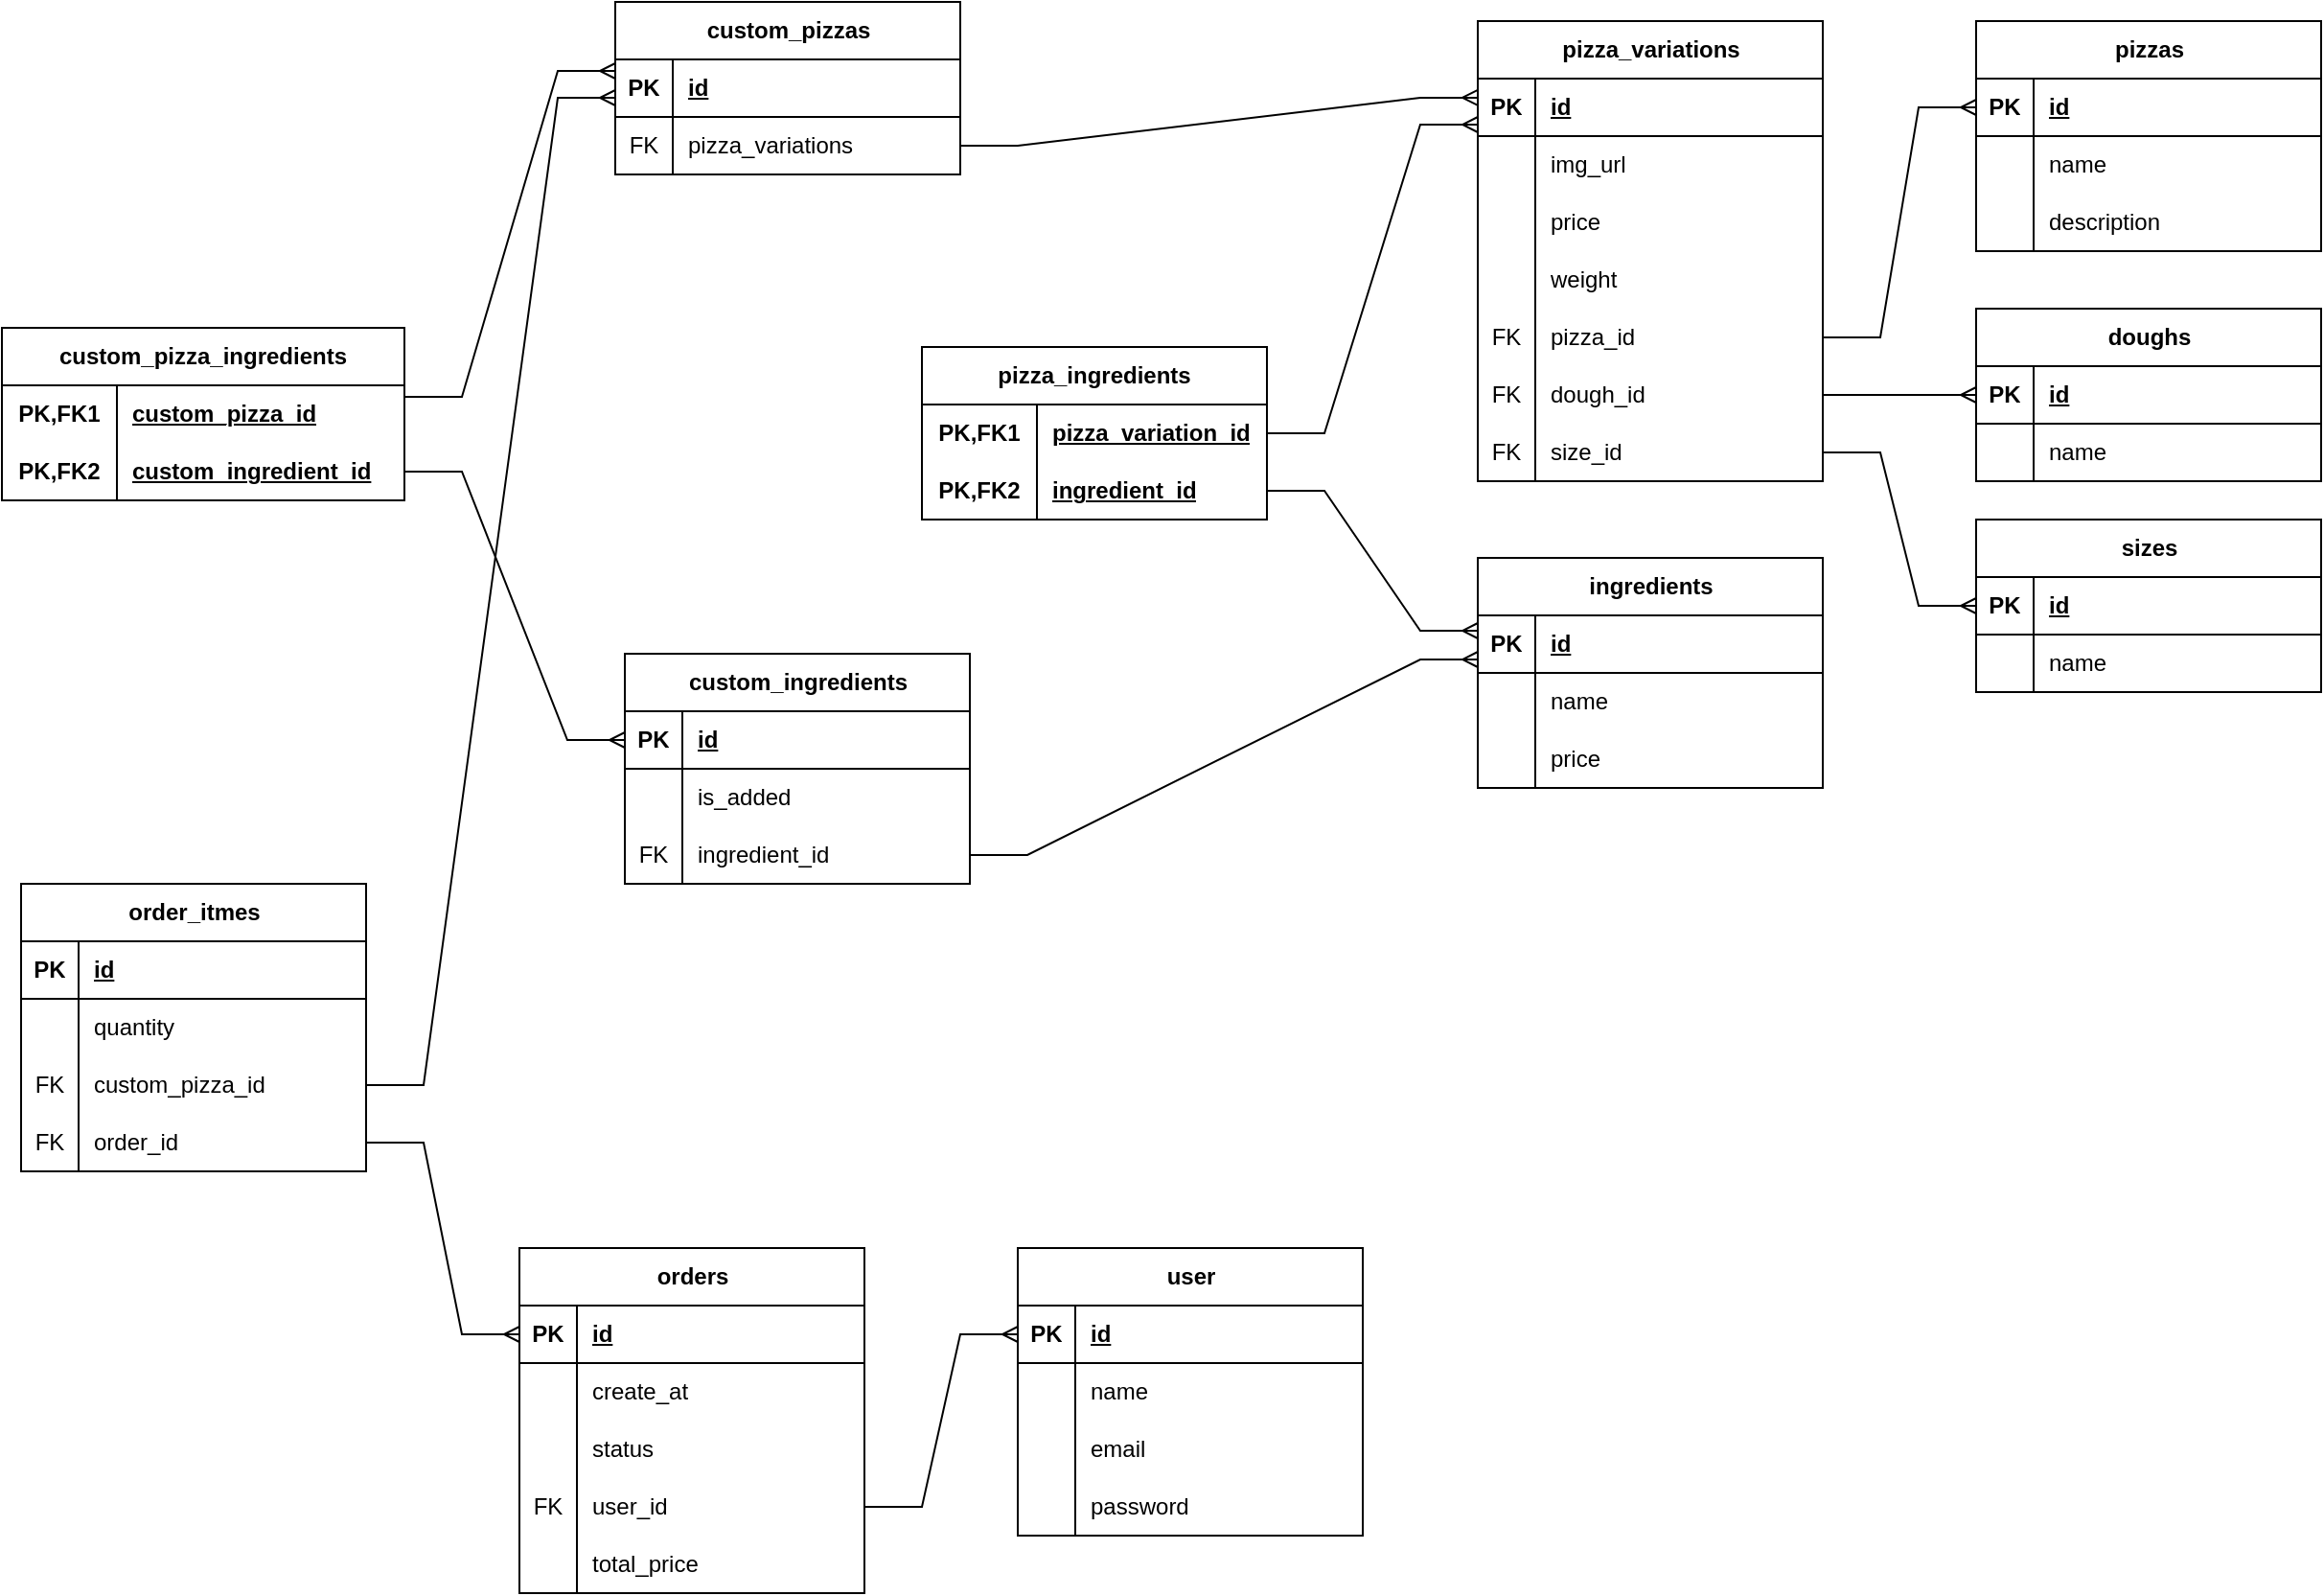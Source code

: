 <mxfile version="26.2.13" pages="2">
  <diagram name="Page-1" id="ktJK8C86jl0nl0_9lqRL">
    <mxGraphModel dx="2298" dy="1266" grid="1" gridSize="10" guides="1" tooltips="1" connect="1" arrows="1" fold="1" page="1" pageScale="1" pageWidth="850" pageHeight="1100" math="0" shadow="0">
      <root>
        <mxCell id="0" />
        <mxCell id="1" parent="0" />
        <mxCell id="M1fgvVBtFpSrqyK_5PFD-1" value="&lt;div&gt;pizzas&lt;/div&gt;" style="shape=table;startSize=30;container=1;collapsible=1;childLayout=tableLayout;fixedRows=1;rowLines=0;fontStyle=1;align=center;resizeLast=1;html=1;" parent="1" vertex="1">
          <mxGeometry x="1040" y="460" width="180" height="120" as="geometry" />
        </mxCell>
        <mxCell id="M1fgvVBtFpSrqyK_5PFD-2" value="" style="shape=tableRow;horizontal=0;startSize=0;swimlaneHead=0;swimlaneBody=0;fillColor=none;collapsible=0;dropTarget=0;points=[[0,0.5],[1,0.5]];portConstraint=eastwest;top=0;left=0;right=0;bottom=1;" parent="M1fgvVBtFpSrqyK_5PFD-1" vertex="1">
          <mxGeometry y="30" width="180" height="30" as="geometry" />
        </mxCell>
        <mxCell id="M1fgvVBtFpSrqyK_5PFD-3" value="PK" style="shape=partialRectangle;connectable=0;fillColor=none;top=0;left=0;bottom=0;right=0;fontStyle=1;overflow=hidden;whiteSpace=wrap;html=1;" parent="M1fgvVBtFpSrqyK_5PFD-2" vertex="1">
          <mxGeometry width="30" height="30" as="geometry">
            <mxRectangle width="30" height="30" as="alternateBounds" />
          </mxGeometry>
        </mxCell>
        <mxCell id="M1fgvVBtFpSrqyK_5PFD-4" value="id" style="shape=partialRectangle;connectable=0;fillColor=none;top=0;left=0;bottom=0;right=0;align=left;spacingLeft=6;fontStyle=5;overflow=hidden;whiteSpace=wrap;html=1;" parent="M1fgvVBtFpSrqyK_5PFD-2" vertex="1">
          <mxGeometry x="30" width="150" height="30" as="geometry">
            <mxRectangle width="150" height="30" as="alternateBounds" />
          </mxGeometry>
        </mxCell>
        <mxCell id="M1fgvVBtFpSrqyK_5PFD-5" value="" style="shape=tableRow;horizontal=0;startSize=0;swimlaneHead=0;swimlaneBody=0;fillColor=none;collapsible=0;dropTarget=0;points=[[0,0.5],[1,0.5]];portConstraint=eastwest;top=0;left=0;right=0;bottom=0;" parent="M1fgvVBtFpSrqyK_5PFD-1" vertex="1">
          <mxGeometry y="60" width="180" height="30" as="geometry" />
        </mxCell>
        <mxCell id="M1fgvVBtFpSrqyK_5PFD-6" value="" style="shape=partialRectangle;connectable=0;fillColor=none;top=0;left=0;bottom=0;right=0;editable=1;overflow=hidden;whiteSpace=wrap;html=1;" parent="M1fgvVBtFpSrqyK_5PFD-5" vertex="1">
          <mxGeometry width="30" height="30" as="geometry">
            <mxRectangle width="30" height="30" as="alternateBounds" />
          </mxGeometry>
        </mxCell>
        <mxCell id="M1fgvVBtFpSrqyK_5PFD-7" value="name" style="shape=partialRectangle;connectable=0;fillColor=none;top=0;left=0;bottom=0;right=0;align=left;spacingLeft=6;overflow=hidden;whiteSpace=wrap;html=1;" parent="M1fgvVBtFpSrqyK_5PFD-5" vertex="1">
          <mxGeometry x="30" width="150" height="30" as="geometry">
            <mxRectangle width="150" height="30" as="alternateBounds" />
          </mxGeometry>
        </mxCell>
        <mxCell id="M1fgvVBtFpSrqyK_5PFD-8" value="" style="shape=tableRow;horizontal=0;startSize=0;swimlaneHead=0;swimlaneBody=0;fillColor=none;collapsible=0;dropTarget=0;points=[[0,0.5],[1,0.5]];portConstraint=eastwest;top=0;left=0;right=0;bottom=0;" parent="M1fgvVBtFpSrqyK_5PFD-1" vertex="1">
          <mxGeometry y="90" width="180" height="30" as="geometry" />
        </mxCell>
        <mxCell id="M1fgvVBtFpSrqyK_5PFD-9" value="" style="shape=partialRectangle;connectable=0;fillColor=none;top=0;left=0;bottom=0;right=0;editable=1;overflow=hidden;whiteSpace=wrap;html=1;" parent="M1fgvVBtFpSrqyK_5PFD-8" vertex="1">
          <mxGeometry width="30" height="30" as="geometry">
            <mxRectangle width="30" height="30" as="alternateBounds" />
          </mxGeometry>
        </mxCell>
        <mxCell id="M1fgvVBtFpSrqyK_5PFD-10" value="description" style="shape=partialRectangle;connectable=0;fillColor=none;top=0;left=0;bottom=0;right=0;align=left;spacingLeft=6;overflow=hidden;whiteSpace=wrap;html=1;" parent="M1fgvVBtFpSrqyK_5PFD-8" vertex="1">
          <mxGeometry x="30" width="150" height="30" as="geometry">
            <mxRectangle width="150" height="30" as="alternateBounds" />
          </mxGeometry>
        </mxCell>
        <mxCell id="M1fgvVBtFpSrqyK_5PFD-16" value="sizes" style="shape=table;startSize=30;container=1;collapsible=1;childLayout=tableLayout;fixedRows=1;rowLines=0;fontStyle=1;align=center;resizeLast=1;html=1;" parent="1" vertex="1">
          <mxGeometry x="1040" y="720" width="180" height="90" as="geometry" />
        </mxCell>
        <mxCell id="M1fgvVBtFpSrqyK_5PFD-17" value="" style="shape=tableRow;horizontal=0;startSize=0;swimlaneHead=0;swimlaneBody=0;fillColor=none;collapsible=0;dropTarget=0;points=[[0,0.5],[1,0.5]];portConstraint=eastwest;top=0;left=0;right=0;bottom=1;" parent="M1fgvVBtFpSrqyK_5PFD-16" vertex="1">
          <mxGeometry y="30" width="180" height="30" as="geometry" />
        </mxCell>
        <mxCell id="M1fgvVBtFpSrqyK_5PFD-18" value="PK" style="shape=partialRectangle;connectable=0;fillColor=none;top=0;left=0;bottom=0;right=0;fontStyle=1;overflow=hidden;whiteSpace=wrap;html=1;" parent="M1fgvVBtFpSrqyK_5PFD-17" vertex="1">
          <mxGeometry width="30" height="30" as="geometry">
            <mxRectangle width="30" height="30" as="alternateBounds" />
          </mxGeometry>
        </mxCell>
        <mxCell id="M1fgvVBtFpSrqyK_5PFD-19" value="id" style="shape=partialRectangle;connectable=0;fillColor=none;top=0;left=0;bottom=0;right=0;align=left;spacingLeft=6;fontStyle=5;overflow=hidden;whiteSpace=wrap;html=1;" parent="M1fgvVBtFpSrqyK_5PFD-17" vertex="1">
          <mxGeometry x="30" width="150" height="30" as="geometry">
            <mxRectangle width="150" height="30" as="alternateBounds" />
          </mxGeometry>
        </mxCell>
        <mxCell id="M1fgvVBtFpSrqyK_5PFD-20" value="" style="shape=tableRow;horizontal=0;startSize=0;swimlaneHead=0;swimlaneBody=0;fillColor=none;collapsible=0;dropTarget=0;points=[[0,0.5],[1,0.5]];portConstraint=eastwest;top=0;left=0;right=0;bottom=0;" parent="M1fgvVBtFpSrqyK_5PFD-16" vertex="1">
          <mxGeometry y="60" width="180" height="30" as="geometry" />
        </mxCell>
        <mxCell id="M1fgvVBtFpSrqyK_5PFD-21" value="" style="shape=partialRectangle;connectable=0;fillColor=none;top=0;left=0;bottom=0;right=0;editable=1;overflow=hidden;whiteSpace=wrap;html=1;" parent="M1fgvVBtFpSrqyK_5PFD-20" vertex="1">
          <mxGeometry width="30" height="30" as="geometry">
            <mxRectangle width="30" height="30" as="alternateBounds" />
          </mxGeometry>
        </mxCell>
        <mxCell id="M1fgvVBtFpSrqyK_5PFD-22" value="name" style="shape=partialRectangle;connectable=0;fillColor=none;top=0;left=0;bottom=0;right=0;align=left;spacingLeft=6;overflow=hidden;whiteSpace=wrap;html=1;" parent="M1fgvVBtFpSrqyK_5PFD-20" vertex="1">
          <mxGeometry x="30" width="150" height="30" as="geometry">
            <mxRectangle width="150" height="30" as="alternateBounds" />
          </mxGeometry>
        </mxCell>
        <mxCell id="M1fgvVBtFpSrqyK_5PFD-26" value="&lt;div&gt;doughs&lt;/div&gt;" style="shape=table;startSize=30;container=1;collapsible=1;childLayout=tableLayout;fixedRows=1;rowLines=0;fontStyle=1;align=center;resizeLast=1;html=1;" parent="1" vertex="1">
          <mxGeometry x="1040" y="610" width="180" height="90" as="geometry" />
        </mxCell>
        <mxCell id="M1fgvVBtFpSrqyK_5PFD-27" value="" style="shape=tableRow;horizontal=0;startSize=0;swimlaneHead=0;swimlaneBody=0;fillColor=none;collapsible=0;dropTarget=0;points=[[0,0.5],[1,0.5]];portConstraint=eastwest;top=0;left=0;right=0;bottom=1;" parent="M1fgvVBtFpSrqyK_5PFD-26" vertex="1">
          <mxGeometry y="30" width="180" height="30" as="geometry" />
        </mxCell>
        <mxCell id="M1fgvVBtFpSrqyK_5PFD-28" value="PK" style="shape=partialRectangle;connectable=0;fillColor=none;top=0;left=0;bottom=0;right=0;fontStyle=1;overflow=hidden;whiteSpace=wrap;html=1;" parent="M1fgvVBtFpSrqyK_5PFD-27" vertex="1">
          <mxGeometry width="30" height="30" as="geometry">
            <mxRectangle width="30" height="30" as="alternateBounds" />
          </mxGeometry>
        </mxCell>
        <mxCell id="M1fgvVBtFpSrqyK_5PFD-29" value="id" style="shape=partialRectangle;connectable=0;fillColor=none;top=0;left=0;bottom=0;right=0;align=left;spacingLeft=6;fontStyle=5;overflow=hidden;whiteSpace=wrap;html=1;" parent="M1fgvVBtFpSrqyK_5PFD-27" vertex="1">
          <mxGeometry x="30" width="150" height="30" as="geometry">
            <mxRectangle width="150" height="30" as="alternateBounds" />
          </mxGeometry>
        </mxCell>
        <mxCell id="M1fgvVBtFpSrqyK_5PFD-30" value="" style="shape=tableRow;horizontal=0;startSize=0;swimlaneHead=0;swimlaneBody=0;fillColor=none;collapsible=0;dropTarget=0;points=[[0,0.5],[1,0.5]];portConstraint=eastwest;top=0;left=0;right=0;bottom=0;" parent="M1fgvVBtFpSrqyK_5PFD-26" vertex="1">
          <mxGeometry y="60" width="180" height="30" as="geometry" />
        </mxCell>
        <mxCell id="M1fgvVBtFpSrqyK_5PFD-31" value="" style="shape=partialRectangle;connectable=0;fillColor=none;top=0;left=0;bottom=0;right=0;editable=1;overflow=hidden;whiteSpace=wrap;html=1;" parent="M1fgvVBtFpSrqyK_5PFD-30" vertex="1">
          <mxGeometry width="30" height="30" as="geometry">
            <mxRectangle width="30" height="30" as="alternateBounds" />
          </mxGeometry>
        </mxCell>
        <mxCell id="M1fgvVBtFpSrqyK_5PFD-32" value="name" style="shape=partialRectangle;connectable=0;fillColor=none;top=0;left=0;bottom=0;right=0;align=left;spacingLeft=6;overflow=hidden;whiteSpace=wrap;html=1;" parent="M1fgvVBtFpSrqyK_5PFD-30" vertex="1">
          <mxGeometry x="30" width="150" height="30" as="geometry">
            <mxRectangle width="150" height="30" as="alternateBounds" />
          </mxGeometry>
        </mxCell>
        <mxCell id="M1fgvVBtFpSrqyK_5PFD-33" value="ingredients" style="shape=table;startSize=30;container=1;collapsible=1;childLayout=tableLayout;fixedRows=1;rowLines=0;fontStyle=1;align=center;resizeLast=1;html=1;" parent="1" vertex="1">
          <mxGeometry x="780" y="740" width="180" height="120" as="geometry" />
        </mxCell>
        <mxCell id="M1fgvVBtFpSrqyK_5PFD-34" value="" style="shape=tableRow;horizontal=0;startSize=0;swimlaneHead=0;swimlaneBody=0;fillColor=none;collapsible=0;dropTarget=0;points=[[0,0.5],[1,0.5]];portConstraint=eastwest;top=0;left=0;right=0;bottom=1;" parent="M1fgvVBtFpSrqyK_5PFD-33" vertex="1">
          <mxGeometry y="30" width="180" height="30" as="geometry" />
        </mxCell>
        <mxCell id="M1fgvVBtFpSrqyK_5PFD-35" value="PK" style="shape=partialRectangle;connectable=0;fillColor=none;top=0;left=0;bottom=0;right=0;fontStyle=1;overflow=hidden;whiteSpace=wrap;html=1;" parent="M1fgvVBtFpSrqyK_5PFD-34" vertex="1">
          <mxGeometry width="30" height="30" as="geometry">
            <mxRectangle width="30" height="30" as="alternateBounds" />
          </mxGeometry>
        </mxCell>
        <mxCell id="M1fgvVBtFpSrqyK_5PFD-36" value="id" style="shape=partialRectangle;connectable=0;fillColor=none;top=0;left=0;bottom=0;right=0;align=left;spacingLeft=6;fontStyle=5;overflow=hidden;whiteSpace=wrap;html=1;" parent="M1fgvVBtFpSrqyK_5PFD-34" vertex="1">
          <mxGeometry x="30" width="150" height="30" as="geometry">
            <mxRectangle width="150" height="30" as="alternateBounds" />
          </mxGeometry>
        </mxCell>
        <mxCell id="M1fgvVBtFpSrqyK_5PFD-37" value="" style="shape=tableRow;horizontal=0;startSize=0;swimlaneHead=0;swimlaneBody=0;fillColor=none;collapsible=0;dropTarget=0;points=[[0,0.5],[1,0.5]];portConstraint=eastwest;top=0;left=0;right=0;bottom=0;" parent="M1fgvVBtFpSrqyK_5PFD-33" vertex="1">
          <mxGeometry y="60" width="180" height="30" as="geometry" />
        </mxCell>
        <mxCell id="M1fgvVBtFpSrqyK_5PFD-38" value="" style="shape=partialRectangle;connectable=0;fillColor=none;top=0;left=0;bottom=0;right=0;editable=1;overflow=hidden;whiteSpace=wrap;html=1;" parent="M1fgvVBtFpSrqyK_5PFD-37" vertex="1">
          <mxGeometry width="30" height="30" as="geometry">
            <mxRectangle width="30" height="30" as="alternateBounds" />
          </mxGeometry>
        </mxCell>
        <mxCell id="M1fgvVBtFpSrqyK_5PFD-39" value="name" style="shape=partialRectangle;connectable=0;fillColor=none;top=0;left=0;bottom=0;right=0;align=left;spacingLeft=6;overflow=hidden;whiteSpace=wrap;html=1;" parent="M1fgvVBtFpSrqyK_5PFD-37" vertex="1">
          <mxGeometry x="30" width="150" height="30" as="geometry">
            <mxRectangle width="150" height="30" as="alternateBounds" />
          </mxGeometry>
        </mxCell>
        <mxCell id="M1fgvVBtFpSrqyK_5PFD-59" style="shape=tableRow;horizontal=0;startSize=0;swimlaneHead=0;swimlaneBody=0;fillColor=none;collapsible=0;dropTarget=0;points=[[0,0.5],[1,0.5]];portConstraint=eastwest;top=0;left=0;right=0;bottom=0;" parent="M1fgvVBtFpSrqyK_5PFD-33" vertex="1">
          <mxGeometry y="90" width="180" height="30" as="geometry" />
        </mxCell>
        <mxCell id="M1fgvVBtFpSrqyK_5PFD-60" style="shape=partialRectangle;connectable=0;fillColor=none;top=0;left=0;bottom=0;right=0;editable=1;overflow=hidden;whiteSpace=wrap;html=1;" parent="M1fgvVBtFpSrqyK_5PFD-59" vertex="1">
          <mxGeometry width="30" height="30" as="geometry">
            <mxRectangle width="30" height="30" as="alternateBounds" />
          </mxGeometry>
        </mxCell>
        <mxCell id="M1fgvVBtFpSrqyK_5PFD-61" value="price" style="shape=partialRectangle;connectable=0;fillColor=none;top=0;left=0;bottom=0;right=0;align=left;spacingLeft=6;overflow=hidden;whiteSpace=wrap;html=1;" parent="M1fgvVBtFpSrqyK_5PFD-59" vertex="1">
          <mxGeometry x="30" width="150" height="30" as="geometry">
            <mxRectangle width="150" height="30" as="alternateBounds" />
          </mxGeometry>
        </mxCell>
        <mxCell id="M1fgvVBtFpSrqyK_5PFD-62" value="orders" style="shape=table;startSize=30;container=1;collapsible=1;childLayout=tableLayout;fixedRows=1;rowLines=0;fontStyle=1;align=center;resizeLast=1;html=1;" parent="1" vertex="1">
          <mxGeometry x="280" y="1100" width="180" height="180" as="geometry" />
        </mxCell>
        <mxCell id="M1fgvVBtFpSrqyK_5PFD-63" value="" style="shape=tableRow;horizontal=0;startSize=0;swimlaneHead=0;swimlaneBody=0;fillColor=none;collapsible=0;dropTarget=0;points=[[0,0.5],[1,0.5]];portConstraint=eastwest;top=0;left=0;right=0;bottom=1;" parent="M1fgvVBtFpSrqyK_5PFD-62" vertex="1">
          <mxGeometry y="30" width="180" height="30" as="geometry" />
        </mxCell>
        <mxCell id="M1fgvVBtFpSrqyK_5PFD-64" value="PK" style="shape=partialRectangle;connectable=0;fillColor=none;top=0;left=0;bottom=0;right=0;fontStyle=1;overflow=hidden;whiteSpace=wrap;html=1;" parent="M1fgvVBtFpSrqyK_5PFD-63" vertex="1">
          <mxGeometry width="30" height="30" as="geometry">
            <mxRectangle width="30" height="30" as="alternateBounds" />
          </mxGeometry>
        </mxCell>
        <mxCell id="M1fgvVBtFpSrqyK_5PFD-65" value="id" style="shape=partialRectangle;connectable=0;fillColor=none;top=0;left=0;bottom=0;right=0;align=left;spacingLeft=6;fontStyle=5;overflow=hidden;whiteSpace=wrap;html=1;" parent="M1fgvVBtFpSrqyK_5PFD-63" vertex="1">
          <mxGeometry x="30" width="150" height="30" as="geometry">
            <mxRectangle width="150" height="30" as="alternateBounds" />
          </mxGeometry>
        </mxCell>
        <mxCell id="M1fgvVBtFpSrqyK_5PFD-66" value="" style="shape=tableRow;horizontal=0;startSize=0;swimlaneHead=0;swimlaneBody=0;fillColor=none;collapsible=0;dropTarget=0;points=[[0,0.5],[1,0.5]];portConstraint=eastwest;top=0;left=0;right=0;bottom=0;" parent="M1fgvVBtFpSrqyK_5PFD-62" vertex="1">
          <mxGeometry y="60" width="180" height="30" as="geometry" />
        </mxCell>
        <mxCell id="M1fgvVBtFpSrqyK_5PFD-67" value="" style="shape=partialRectangle;connectable=0;fillColor=none;top=0;left=0;bottom=0;right=0;editable=1;overflow=hidden;whiteSpace=wrap;html=1;" parent="M1fgvVBtFpSrqyK_5PFD-66" vertex="1">
          <mxGeometry width="30" height="30" as="geometry">
            <mxRectangle width="30" height="30" as="alternateBounds" />
          </mxGeometry>
        </mxCell>
        <mxCell id="M1fgvVBtFpSrqyK_5PFD-68" value="create_at" style="shape=partialRectangle;connectable=0;fillColor=none;top=0;left=0;bottom=0;right=0;align=left;spacingLeft=6;overflow=hidden;whiteSpace=wrap;html=1;" parent="M1fgvVBtFpSrqyK_5PFD-66" vertex="1">
          <mxGeometry x="30" width="150" height="30" as="geometry">
            <mxRectangle width="150" height="30" as="alternateBounds" />
          </mxGeometry>
        </mxCell>
        <mxCell id="M1fgvVBtFpSrqyK_5PFD-69" style="shape=tableRow;horizontal=0;startSize=0;swimlaneHead=0;swimlaneBody=0;fillColor=none;collapsible=0;dropTarget=0;points=[[0,0.5],[1,0.5]];portConstraint=eastwest;top=0;left=0;right=0;bottom=0;" parent="M1fgvVBtFpSrqyK_5PFD-62" vertex="1">
          <mxGeometry y="90" width="180" height="30" as="geometry" />
        </mxCell>
        <mxCell id="M1fgvVBtFpSrqyK_5PFD-70" style="shape=partialRectangle;connectable=0;fillColor=none;top=0;left=0;bottom=0;right=0;editable=1;overflow=hidden;whiteSpace=wrap;html=1;" parent="M1fgvVBtFpSrqyK_5PFD-69" vertex="1">
          <mxGeometry width="30" height="30" as="geometry">
            <mxRectangle width="30" height="30" as="alternateBounds" />
          </mxGeometry>
        </mxCell>
        <mxCell id="M1fgvVBtFpSrqyK_5PFD-71" value="status" style="shape=partialRectangle;connectable=0;fillColor=none;top=0;left=0;bottom=0;right=0;align=left;spacingLeft=6;overflow=hidden;whiteSpace=wrap;html=1;" parent="M1fgvVBtFpSrqyK_5PFD-69" vertex="1">
          <mxGeometry x="30" width="150" height="30" as="geometry">
            <mxRectangle width="150" height="30" as="alternateBounds" />
          </mxGeometry>
        </mxCell>
        <mxCell id="M1fgvVBtFpSrqyK_5PFD-72" style="shape=tableRow;horizontal=0;startSize=0;swimlaneHead=0;swimlaneBody=0;fillColor=none;collapsible=0;dropTarget=0;points=[[0,0.5],[1,0.5]];portConstraint=eastwest;top=0;left=0;right=0;bottom=0;" parent="M1fgvVBtFpSrqyK_5PFD-62" vertex="1">
          <mxGeometry y="120" width="180" height="30" as="geometry" />
        </mxCell>
        <mxCell id="M1fgvVBtFpSrqyK_5PFD-73" value="FK" style="shape=partialRectangle;connectable=0;fillColor=none;top=0;left=0;bottom=0;right=0;editable=1;overflow=hidden;whiteSpace=wrap;html=1;" parent="M1fgvVBtFpSrqyK_5PFD-72" vertex="1">
          <mxGeometry width="30" height="30" as="geometry">
            <mxRectangle width="30" height="30" as="alternateBounds" />
          </mxGeometry>
        </mxCell>
        <mxCell id="M1fgvVBtFpSrqyK_5PFD-74" value="user_id" style="shape=partialRectangle;connectable=0;fillColor=none;top=0;left=0;bottom=0;right=0;align=left;spacingLeft=6;overflow=hidden;whiteSpace=wrap;html=1;" parent="M1fgvVBtFpSrqyK_5PFD-72" vertex="1">
          <mxGeometry x="30" width="150" height="30" as="geometry">
            <mxRectangle width="150" height="30" as="alternateBounds" />
          </mxGeometry>
        </mxCell>
        <mxCell id="M1fgvVBtFpSrqyK_5PFD-75" style="shape=tableRow;horizontal=0;startSize=0;swimlaneHead=0;swimlaneBody=0;fillColor=none;collapsible=0;dropTarget=0;points=[[0,0.5],[1,0.5]];portConstraint=eastwest;top=0;left=0;right=0;bottom=0;" parent="M1fgvVBtFpSrqyK_5PFD-62" vertex="1">
          <mxGeometry y="150" width="180" height="30" as="geometry" />
        </mxCell>
        <mxCell id="M1fgvVBtFpSrqyK_5PFD-76" style="shape=partialRectangle;connectable=0;fillColor=none;top=0;left=0;bottom=0;right=0;editable=1;overflow=hidden;whiteSpace=wrap;html=1;" parent="M1fgvVBtFpSrqyK_5PFD-75" vertex="1">
          <mxGeometry width="30" height="30" as="geometry">
            <mxRectangle width="30" height="30" as="alternateBounds" />
          </mxGeometry>
        </mxCell>
        <mxCell id="M1fgvVBtFpSrqyK_5PFD-77" value="total_price" style="shape=partialRectangle;connectable=0;fillColor=none;top=0;left=0;bottom=0;right=0;align=left;spacingLeft=6;overflow=hidden;whiteSpace=wrap;html=1;" parent="M1fgvVBtFpSrqyK_5PFD-75" vertex="1">
          <mxGeometry x="30" width="150" height="30" as="geometry">
            <mxRectangle width="150" height="30" as="alternateBounds" />
          </mxGeometry>
        </mxCell>
        <mxCell id="M1fgvVBtFpSrqyK_5PFD-78" value="order_itmes" style="shape=table;startSize=30;container=1;collapsible=1;childLayout=tableLayout;fixedRows=1;rowLines=0;fontStyle=1;align=center;resizeLast=1;html=1;" parent="1" vertex="1">
          <mxGeometry x="20" y="910" width="180" height="150" as="geometry" />
        </mxCell>
        <mxCell id="M1fgvVBtFpSrqyK_5PFD-79" value="" style="shape=tableRow;horizontal=0;startSize=0;swimlaneHead=0;swimlaneBody=0;fillColor=none;collapsible=0;dropTarget=0;points=[[0,0.5],[1,0.5]];portConstraint=eastwest;top=0;left=0;right=0;bottom=1;" parent="M1fgvVBtFpSrqyK_5PFD-78" vertex="1">
          <mxGeometry y="30" width="180" height="30" as="geometry" />
        </mxCell>
        <mxCell id="M1fgvVBtFpSrqyK_5PFD-80" value="PK" style="shape=partialRectangle;connectable=0;fillColor=none;top=0;left=0;bottom=0;right=0;fontStyle=1;overflow=hidden;whiteSpace=wrap;html=1;" parent="M1fgvVBtFpSrqyK_5PFD-79" vertex="1">
          <mxGeometry width="30" height="30" as="geometry">
            <mxRectangle width="30" height="30" as="alternateBounds" />
          </mxGeometry>
        </mxCell>
        <mxCell id="M1fgvVBtFpSrqyK_5PFD-81" value="id" style="shape=partialRectangle;connectable=0;fillColor=none;top=0;left=0;bottom=0;right=0;align=left;spacingLeft=6;fontStyle=5;overflow=hidden;whiteSpace=wrap;html=1;" parent="M1fgvVBtFpSrqyK_5PFD-79" vertex="1">
          <mxGeometry x="30" width="150" height="30" as="geometry">
            <mxRectangle width="150" height="30" as="alternateBounds" />
          </mxGeometry>
        </mxCell>
        <mxCell id="M1fgvVBtFpSrqyK_5PFD-85" style="shape=tableRow;horizontal=0;startSize=0;swimlaneHead=0;swimlaneBody=0;fillColor=none;collapsible=0;dropTarget=0;points=[[0,0.5],[1,0.5]];portConstraint=eastwest;top=0;left=0;right=0;bottom=0;" parent="M1fgvVBtFpSrqyK_5PFD-78" vertex="1">
          <mxGeometry y="60" width="180" height="30" as="geometry" />
        </mxCell>
        <mxCell id="M1fgvVBtFpSrqyK_5PFD-86" style="shape=partialRectangle;connectable=0;fillColor=none;top=0;left=0;bottom=0;right=0;editable=1;overflow=hidden;whiteSpace=wrap;html=1;" parent="M1fgvVBtFpSrqyK_5PFD-85" vertex="1">
          <mxGeometry width="30" height="30" as="geometry">
            <mxRectangle width="30" height="30" as="alternateBounds" />
          </mxGeometry>
        </mxCell>
        <mxCell id="M1fgvVBtFpSrqyK_5PFD-87" value="quantity" style="shape=partialRectangle;connectable=0;fillColor=none;top=0;left=0;bottom=0;right=0;align=left;spacingLeft=6;overflow=hidden;whiteSpace=wrap;html=1;" parent="M1fgvVBtFpSrqyK_5PFD-85" vertex="1">
          <mxGeometry x="30" width="150" height="30" as="geometry">
            <mxRectangle width="150" height="30" as="alternateBounds" />
          </mxGeometry>
        </mxCell>
        <mxCell id="M1fgvVBtFpSrqyK_5PFD-82" value="" style="shape=tableRow;horizontal=0;startSize=0;swimlaneHead=0;swimlaneBody=0;fillColor=none;collapsible=0;dropTarget=0;points=[[0,0.5],[1,0.5]];portConstraint=eastwest;top=0;left=0;right=0;bottom=0;" parent="M1fgvVBtFpSrqyK_5PFD-78" vertex="1">
          <mxGeometry y="90" width="180" height="30" as="geometry" />
        </mxCell>
        <mxCell id="M1fgvVBtFpSrqyK_5PFD-83" value="FK" style="shape=partialRectangle;connectable=0;fillColor=none;top=0;left=0;bottom=0;right=0;editable=1;overflow=hidden;whiteSpace=wrap;html=1;" parent="M1fgvVBtFpSrqyK_5PFD-82" vertex="1">
          <mxGeometry width="30" height="30" as="geometry">
            <mxRectangle width="30" height="30" as="alternateBounds" />
          </mxGeometry>
        </mxCell>
        <mxCell id="M1fgvVBtFpSrqyK_5PFD-84" value="custom_pizza_id" style="shape=partialRectangle;connectable=0;fillColor=none;top=0;left=0;bottom=0;right=0;align=left;spacingLeft=6;overflow=hidden;whiteSpace=wrap;html=1;" parent="M1fgvVBtFpSrqyK_5PFD-82" vertex="1">
          <mxGeometry x="30" width="150" height="30" as="geometry">
            <mxRectangle width="150" height="30" as="alternateBounds" />
          </mxGeometry>
        </mxCell>
        <mxCell id="M1fgvVBtFpSrqyK_5PFD-91" style="shape=tableRow;horizontal=0;startSize=0;swimlaneHead=0;swimlaneBody=0;fillColor=none;collapsible=0;dropTarget=0;points=[[0,0.5],[1,0.5]];portConstraint=eastwest;top=0;left=0;right=0;bottom=0;" parent="M1fgvVBtFpSrqyK_5PFD-78" vertex="1">
          <mxGeometry y="120" width="180" height="30" as="geometry" />
        </mxCell>
        <mxCell id="M1fgvVBtFpSrqyK_5PFD-92" value="FK" style="shape=partialRectangle;connectable=0;fillColor=none;top=0;left=0;bottom=0;right=0;editable=1;overflow=hidden;whiteSpace=wrap;html=1;" parent="M1fgvVBtFpSrqyK_5PFD-91" vertex="1">
          <mxGeometry width="30" height="30" as="geometry">
            <mxRectangle width="30" height="30" as="alternateBounds" />
          </mxGeometry>
        </mxCell>
        <mxCell id="M1fgvVBtFpSrqyK_5PFD-93" value="order_id" style="shape=partialRectangle;connectable=0;fillColor=none;top=0;left=0;bottom=0;right=0;align=left;spacingLeft=6;overflow=hidden;whiteSpace=wrap;html=1;" parent="M1fgvVBtFpSrqyK_5PFD-91" vertex="1">
          <mxGeometry x="30" width="150" height="30" as="geometry">
            <mxRectangle width="150" height="30" as="alternateBounds" />
          </mxGeometry>
        </mxCell>
        <mxCell id="M1fgvVBtFpSrqyK_5PFD-95" value="user" style="shape=table;startSize=30;container=1;collapsible=1;childLayout=tableLayout;fixedRows=1;rowLines=0;fontStyle=1;align=center;resizeLast=1;html=1;" parent="1" vertex="1">
          <mxGeometry x="540" y="1100" width="180" height="150" as="geometry" />
        </mxCell>
        <mxCell id="M1fgvVBtFpSrqyK_5PFD-96" value="" style="shape=tableRow;horizontal=0;startSize=0;swimlaneHead=0;swimlaneBody=0;fillColor=none;collapsible=0;dropTarget=0;points=[[0,0.5],[1,0.5]];portConstraint=eastwest;top=0;left=0;right=0;bottom=1;" parent="M1fgvVBtFpSrqyK_5PFD-95" vertex="1">
          <mxGeometry y="30" width="180" height="30" as="geometry" />
        </mxCell>
        <mxCell id="M1fgvVBtFpSrqyK_5PFD-97" value="PK" style="shape=partialRectangle;connectable=0;fillColor=none;top=0;left=0;bottom=0;right=0;fontStyle=1;overflow=hidden;whiteSpace=wrap;html=1;" parent="M1fgvVBtFpSrqyK_5PFD-96" vertex="1">
          <mxGeometry width="30" height="30" as="geometry">
            <mxRectangle width="30" height="30" as="alternateBounds" />
          </mxGeometry>
        </mxCell>
        <mxCell id="M1fgvVBtFpSrqyK_5PFD-98" value="id" style="shape=partialRectangle;connectable=0;fillColor=none;top=0;left=0;bottom=0;right=0;align=left;spacingLeft=6;fontStyle=5;overflow=hidden;whiteSpace=wrap;html=1;" parent="M1fgvVBtFpSrqyK_5PFD-96" vertex="1">
          <mxGeometry x="30" width="150" height="30" as="geometry">
            <mxRectangle width="150" height="30" as="alternateBounds" />
          </mxGeometry>
        </mxCell>
        <mxCell id="M1fgvVBtFpSrqyK_5PFD-99" value="" style="shape=tableRow;horizontal=0;startSize=0;swimlaneHead=0;swimlaneBody=0;fillColor=none;collapsible=0;dropTarget=0;points=[[0,0.5],[1,0.5]];portConstraint=eastwest;top=0;left=0;right=0;bottom=0;" parent="M1fgvVBtFpSrqyK_5PFD-95" vertex="1">
          <mxGeometry y="60" width="180" height="30" as="geometry" />
        </mxCell>
        <mxCell id="M1fgvVBtFpSrqyK_5PFD-100" value="" style="shape=partialRectangle;connectable=0;fillColor=none;top=0;left=0;bottom=0;right=0;editable=1;overflow=hidden;whiteSpace=wrap;html=1;" parent="M1fgvVBtFpSrqyK_5PFD-99" vertex="1">
          <mxGeometry width="30" height="30" as="geometry">
            <mxRectangle width="30" height="30" as="alternateBounds" />
          </mxGeometry>
        </mxCell>
        <mxCell id="M1fgvVBtFpSrqyK_5PFD-101" value="name" style="shape=partialRectangle;connectable=0;fillColor=none;top=0;left=0;bottom=0;right=0;align=left;spacingLeft=6;overflow=hidden;whiteSpace=wrap;html=1;" parent="M1fgvVBtFpSrqyK_5PFD-99" vertex="1">
          <mxGeometry x="30" width="150" height="30" as="geometry">
            <mxRectangle width="150" height="30" as="alternateBounds" />
          </mxGeometry>
        </mxCell>
        <mxCell id="M1fgvVBtFpSrqyK_5PFD-102" style="shape=tableRow;horizontal=0;startSize=0;swimlaneHead=0;swimlaneBody=0;fillColor=none;collapsible=0;dropTarget=0;points=[[0,0.5],[1,0.5]];portConstraint=eastwest;top=0;left=0;right=0;bottom=0;" parent="M1fgvVBtFpSrqyK_5PFD-95" vertex="1">
          <mxGeometry y="90" width="180" height="30" as="geometry" />
        </mxCell>
        <mxCell id="M1fgvVBtFpSrqyK_5PFD-103" style="shape=partialRectangle;connectable=0;fillColor=none;top=0;left=0;bottom=0;right=0;editable=1;overflow=hidden;whiteSpace=wrap;html=1;" parent="M1fgvVBtFpSrqyK_5PFD-102" vertex="1">
          <mxGeometry width="30" height="30" as="geometry">
            <mxRectangle width="30" height="30" as="alternateBounds" />
          </mxGeometry>
        </mxCell>
        <mxCell id="M1fgvVBtFpSrqyK_5PFD-104" value="email" style="shape=partialRectangle;connectable=0;fillColor=none;top=0;left=0;bottom=0;right=0;align=left;spacingLeft=6;overflow=hidden;whiteSpace=wrap;html=1;" parent="M1fgvVBtFpSrqyK_5PFD-102" vertex="1">
          <mxGeometry x="30" width="150" height="30" as="geometry">
            <mxRectangle width="150" height="30" as="alternateBounds" />
          </mxGeometry>
        </mxCell>
        <mxCell id="M1fgvVBtFpSrqyK_5PFD-105" style="shape=tableRow;horizontal=0;startSize=0;swimlaneHead=0;swimlaneBody=0;fillColor=none;collapsible=0;dropTarget=0;points=[[0,0.5],[1,0.5]];portConstraint=eastwest;top=0;left=0;right=0;bottom=0;" parent="M1fgvVBtFpSrqyK_5PFD-95" vertex="1">
          <mxGeometry y="120" width="180" height="30" as="geometry" />
        </mxCell>
        <mxCell id="M1fgvVBtFpSrqyK_5PFD-106" value="" style="shape=partialRectangle;connectable=0;fillColor=none;top=0;left=0;bottom=0;right=0;editable=1;overflow=hidden;whiteSpace=wrap;html=1;" parent="M1fgvVBtFpSrqyK_5PFD-105" vertex="1">
          <mxGeometry width="30" height="30" as="geometry">
            <mxRectangle width="30" height="30" as="alternateBounds" />
          </mxGeometry>
        </mxCell>
        <mxCell id="M1fgvVBtFpSrqyK_5PFD-107" value="password" style="shape=partialRectangle;connectable=0;fillColor=none;top=0;left=0;bottom=0;right=0;align=left;spacingLeft=6;overflow=hidden;whiteSpace=wrap;html=1;" parent="M1fgvVBtFpSrqyK_5PFD-105" vertex="1">
          <mxGeometry x="30" width="150" height="30" as="geometry">
            <mxRectangle width="150" height="30" as="alternateBounds" />
          </mxGeometry>
        </mxCell>
        <mxCell id="gQ38BK1G6GJLHXRERSiq-1" value="" style="edgeStyle=entityRelationEdgeStyle;fontSize=12;html=1;endArrow=ERmany;rounded=0;entryX=0;entryY=0.5;entryDx=0;entryDy=0;exitX=1;exitY=0.5;exitDx=0;exitDy=0;" parent="1" source="M1fgvVBtFpSrqyK_5PFD-50" target="M1fgvVBtFpSrqyK_5PFD-17" edge="1">
          <mxGeometry width="100" height="100" relative="1" as="geometry">
            <mxPoint x="960" y="680" as="sourcePoint" />
            <mxPoint x="1060" y="580" as="targetPoint" />
          </mxGeometry>
        </mxCell>
        <mxCell id="M1fgvVBtFpSrqyK_5PFD-40" value="&lt;div&gt;pizza_variations&lt;/div&gt;" style="shape=table;startSize=30;container=1;collapsible=1;childLayout=tableLayout;fixedRows=1;rowLines=0;fontStyle=1;align=center;resizeLast=1;html=1;" parent="1" vertex="1">
          <mxGeometry x="780" y="460" width="180" height="240" as="geometry" />
        </mxCell>
        <mxCell id="M1fgvVBtFpSrqyK_5PFD-41" value="" style="shape=tableRow;horizontal=0;startSize=0;swimlaneHead=0;swimlaneBody=0;fillColor=none;collapsible=0;dropTarget=0;points=[[0,0.5],[1,0.5]];portConstraint=eastwest;top=0;left=0;right=0;bottom=1;" parent="M1fgvVBtFpSrqyK_5PFD-40" vertex="1">
          <mxGeometry y="30" width="180" height="30" as="geometry" />
        </mxCell>
        <mxCell id="M1fgvVBtFpSrqyK_5PFD-42" value="PK" style="shape=partialRectangle;connectable=0;fillColor=none;top=0;left=0;bottom=0;right=0;fontStyle=1;overflow=hidden;whiteSpace=wrap;html=1;" parent="M1fgvVBtFpSrqyK_5PFD-41" vertex="1">
          <mxGeometry width="30" height="30" as="geometry">
            <mxRectangle width="30" height="30" as="alternateBounds" />
          </mxGeometry>
        </mxCell>
        <mxCell id="M1fgvVBtFpSrqyK_5PFD-43" value="id" style="shape=partialRectangle;connectable=0;fillColor=none;top=0;left=0;bottom=0;right=0;align=left;spacingLeft=6;fontStyle=5;overflow=hidden;whiteSpace=wrap;html=1;" parent="M1fgvVBtFpSrqyK_5PFD-41" vertex="1">
          <mxGeometry x="30" width="150" height="30" as="geometry">
            <mxRectangle width="150" height="30" as="alternateBounds" />
          </mxGeometry>
        </mxCell>
        <mxCell id="M1fgvVBtFpSrqyK_5PFD-53" style="shape=tableRow;horizontal=0;startSize=0;swimlaneHead=0;swimlaneBody=0;fillColor=none;collapsible=0;dropTarget=0;points=[[0,0.5],[1,0.5]];portConstraint=eastwest;top=0;left=0;right=0;bottom=0;" parent="M1fgvVBtFpSrqyK_5PFD-40" vertex="1">
          <mxGeometry y="60" width="180" height="30" as="geometry" />
        </mxCell>
        <mxCell id="M1fgvVBtFpSrqyK_5PFD-54" style="shape=partialRectangle;connectable=0;fillColor=none;top=0;left=0;bottom=0;right=0;editable=1;overflow=hidden;whiteSpace=wrap;html=1;" parent="M1fgvVBtFpSrqyK_5PFD-53" vertex="1">
          <mxGeometry width="30" height="30" as="geometry">
            <mxRectangle width="30" height="30" as="alternateBounds" />
          </mxGeometry>
        </mxCell>
        <mxCell id="M1fgvVBtFpSrqyK_5PFD-55" value="img_url" style="shape=partialRectangle;connectable=0;fillColor=none;top=0;left=0;bottom=0;right=0;align=left;spacingLeft=6;overflow=hidden;whiteSpace=wrap;html=1;" parent="M1fgvVBtFpSrqyK_5PFD-53" vertex="1">
          <mxGeometry x="30" width="150" height="30" as="geometry">
            <mxRectangle width="150" height="30" as="alternateBounds" />
          </mxGeometry>
        </mxCell>
        <mxCell id="M1fgvVBtFpSrqyK_5PFD-56" style="shape=tableRow;horizontal=0;startSize=0;swimlaneHead=0;swimlaneBody=0;fillColor=none;collapsible=0;dropTarget=0;points=[[0,0.5],[1,0.5]];portConstraint=eastwest;top=0;left=0;right=0;bottom=0;" parent="M1fgvVBtFpSrqyK_5PFD-40" vertex="1">
          <mxGeometry y="90" width="180" height="30" as="geometry" />
        </mxCell>
        <mxCell id="M1fgvVBtFpSrqyK_5PFD-57" style="shape=partialRectangle;connectable=0;fillColor=none;top=0;left=0;bottom=0;right=0;editable=1;overflow=hidden;whiteSpace=wrap;html=1;" parent="M1fgvVBtFpSrqyK_5PFD-56" vertex="1">
          <mxGeometry width="30" height="30" as="geometry">
            <mxRectangle width="30" height="30" as="alternateBounds" />
          </mxGeometry>
        </mxCell>
        <mxCell id="M1fgvVBtFpSrqyK_5PFD-58" value="price" style="shape=partialRectangle;connectable=0;fillColor=none;top=0;left=0;bottom=0;right=0;align=left;spacingLeft=6;overflow=hidden;whiteSpace=wrap;html=1;" parent="M1fgvVBtFpSrqyK_5PFD-56" vertex="1">
          <mxGeometry x="30" width="150" height="30" as="geometry">
            <mxRectangle width="150" height="30" as="alternateBounds" />
          </mxGeometry>
        </mxCell>
        <mxCell id="NvqQkQ-ci3J06fLS5FYJ-1" style="shape=tableRow;horizontal=0;startSize=0;swimlaneHead=0;swimlaneBody=0;fillColor=none;collapsible=0;dropTarget=0;points=[[0,0.5],[1,0.5]];portConstraint=eastwest;top=0;left=0;right=0;bottom=0;" parent="M1fgvVBtFpSrqyK_5PFD-40" vertex="1">
          <mxGeometry y="120" width="180" height="30" as="geometry" />
        </mxCell>
        <mxCell id="NvqQkQ-ci3J06fLS5FYJ-2" style="shape=partialRectangle;connectable=0;fillColor=none;top=0;left=0;bottom=0;right=0;editable=1;overflow=hidden;whiteSpace=wrap;html=1;" parent="NvqQkQ-ci3J06fLS5FYJ-1" vertex="1">
          <mxGeometry width="30" height="30" as="geometry">
            <mxRectangle width="30" height="30" as="alternateBounds" />
          </mxGeometry>
        </mxCell>
        <mxCell id="NvqQkQ-ci3J06fLS5FYJ-3" value="weight" style="shape=partialRectangle;connectable=0;fillColor=none;top=0;left=0;bottom=0;right=0;align=left;spacingLeft=6;overflow=hidden;whiteSpace=wrap;html=1;" parent="NvqQkQ-ci3J06fLS5FYJ-1" vertex="1">
          <mxGeometry x="30" width="150" height="30" as="geometry">
            <mxRectangle width="150" height="30" as="alternateBounds" />
          </mxGeometry>
        </mxCell>
        <mxCell id="M1fgvVBtFpSrqyK_5PFD-44" value="" style="shape=tableRow;horizontal=0;startSize=0;swimlaneHead=0;swimlaneBody=0;fillColor=none;collapsible=0;dropTarget=0;points=[[0,0.5],[1,0.5]];portConstraint=eastwest;top=0;left=0;right=0;bottom=0;" parent="M1fgvVBtFpSrqyK_5PFD-40" vertex="1">
          <mxGeometry y="150" width="180" height="30" as="geometry" />
        </mxCell>
        <mxCell id="M1fgvVBtFpSrqyK_5PFD-45" value="FK" style="shape=partialRectangle;connectable=0;fillColor=none;top=0;left=0;bottom=0;right=0;editable=1;overflow=hidden;whiteSpace=wrap;html=1;" parent="M1fgvVBtFpSrqyK_5PFD-44" vertex="1">
          <mxGeometry width="30" height="30" as="geometry">
            <mxRectangle width="30" height="30" as="alternateBounds" />
          </mxGeometry>
        </mxCell>
        <mxCell id="M1fgvVBtFpSrqyK_5PFD-46" value="pizza_id" style="shape=partialRectangle;connectable=0;fillColor=none;top=0;left=0;bottom=0;right=0;align=left;spacingLeft=6;overflow=hidden;whiteSpace=wrap;html=1;" parent="M1fgvVBtFpSrqyK_5PFD-44" vertex="1">
          <mxGeometry x="30" width="150" height="30" as="geometry">
            <mxRectangle width="150" height="30" as="alternateBounds" />
          </mxGeometry>
        </mxCell>
        <mxCell id="M1fgvVBtFpSrqyK_5PFD-47" value="" style="shape=tableRow;horizontal=0;startSize=0;swimlaneHead=0;swimlaneBody=0;fillColor=none;collapsible=0;dropTarget=0;points=[[0,0.5],[1,0.5]];portConstraint=eastwest;top=0;left=0;right=0;bottom=0;" parent="M1fgvVBtFpSrqyK_5PFD-40" vertex="1">
          <mxGeometry y="180" width="180" height="30" as="geometry" />
        </mxCell>
        <mxCell id="M1fgvVBtFpSrqyK_5PFD-48" value="FK" style="shape=partialRectangle;connectable=0;fillColor=none;top=0;left=0;bottom=0;right=0;editable=1;overflow=hidden;whiteSpace=wrap;html=1;" parent="M1fgvVBtFpSrqyK_5PFD-47" vertex="1">
          <mxGeometry width="30" height="30" as="geometry">
            <mxRectangle width="30" height="30" as="alternateBounds" />
          </mxGeometry>
        </mxCell>
        <mxCell id="M1fgvVBtFpSrqyK_5PFD-49" value="dough_id" style="shape=partialRectangle;connectable=0;fillColor=none;top=0;left=0;bottom=0;right=0;align=left;spacingLeft=6;overflow=hidden;whiteSpace=wrap;html=1;" parent="M1fgvVBtFpSrqyK_5PFD-47" vertex="1">
          <mxGeometry x="30" width="150" height="30" as="geometry">
            <mxRectangle width="150" height="30" as="alternateBounds" />
          </mxGeometry>
        </mxCell>
        <mxCell id="M1fgvVBtFpSrqyK_5PFD-50" style="shape=tableRow;horizontal=0;startSize=0;swimlaneHead=0;swimlaneBody=0;fillColor=none;collapsible=0;dropTarget=0;points=[[0,0.5],[1,0.5]];portConstraint=eastwest;top=0;left=0;right=0;bottom=0;" parent="M1fgvVBtFpSrqyK_5PFD-40" vertex="1">
          <mxGeometry y="210" width="180" height="30" as="geometry" />
        </mxCell>
        <mxCell id="M1fgvVBtFpSrqyK_5PFD-51" value="FK" style="shape=partialRectangle;connectable=0;fillColor=none;top=0;left=0;bottom=0;right=0;editable=1;overflow=hidden;whiteSpace=wrap;html=1;" parent="M1fgvVBtFpSrqyK_5PFD-50" vertex="1">
          <mxGeometry width="30" height="30" as="geometry">
            <mxRectangle width="30" height="30" as="alternateBounds" />
          </mxGeometry>
        </mxCell>
        <mxCell id="M1fgvVBtFpSrqyK_5PFD-52" value="size_id&lt;span style=&quot;white-space: pre;&quot;&gt;&#x9;&lt;/span&gt;" style="shape=partialRectangle;connectable=0;fillColor=none;top=0;left=0;bottom=0;right=0;align=left;spacingLeft=6;overflow=hidden;whiteSpace=wrap;html=1;" parent="M1fgvVBtFpSrqyK_5PFD-50" vertex="1">
          <mxGeometry x="30" width="150" height="30" as="geometry">
            <mxRectangle width="150" height="30" as="alternateBounds" />
          </mxGeometry>
        </mxCell>
        <mxCell id="NvqQkQ-ci3J06fLS5FYJ-4" value="" style="edgeStyle=entityRelationEdgeStyle;fontSize=12;html=1;endArrow=ERmany;rounded=0;entryX=0;entryY=0.5;entryDx=0;entryDy=0;exitX=1;exitY=0.5;exitDx=0;exitDy=0;" parent="1" source="M1fgvVBtFpSrqyK_5PFD-44" target="M1fgvVBtFpSrqyK_5PFD-2" edge="1">
          <mxGeometry width="100" height="100" relative="1" as="geometry">
            <mxPoint x="960" y="630" as="sourcePoint" />
            <mxPoint x="1040" y="630" as="targetPoint" />
          </mxGeometry>
        </mxCell>
        <mxCell id="NvqQkQ-ci3J06fLS5FYJ-5" value="" style="edgeStyle=entityRelationEdgeStyle;fontSize=12;html=1;endArrow=ERmany;rounded=0;entryX=0;entryY=0.5;entryDx=0;entryDy=0;exitX=1;exitY=0.5;exitDx=0;exitDy=0;" parent="1" source="M1fgvVBtFpSrqyK_5PFD-47" target="M1fgvVBtFpSrqyK_5PFD-27" edge="1">
          <mxGeometry width="100" height="100" relative="1" as="geometry">
            <mxPoint x="960" y="660" as="sourcePoint" />
            <mxPoint x="1040" y="730" as="targetPoint" />
          </mxGeometry>
        </mxCell>
        <mxCell id="NvqQkQ-ci3J06fLS5FYJ-6" value="pizza_ingredients" style="shape=table;startSize=30;container=1;collapsible=1;childLayout=tableLayout;fixedRows=1;rowLines=0;fontStyle=1;align=center;resizeLast=1;html=1;whiteSpace=wrap;" parent="1" vertex="1">
          <mxGeometry x="490" y="630" width="180" height="90" as="geometry" />
        </mxCell>
        <mxCell id="NvqQkQ-ci3J06fLS5FYJ-7" value="" style="shape=tableRow;horizontal=0;startSize=0;swimlaneHead=0;swimlaneBody=0;fillColor=none;collapsible=0;dropTarget=0;points=[[0,0.5],[1,0.5]];portConstraint=eastwest;top=0;left=0;right=0;bottom=0;html=1;" parent="NvqQkQ-ci3J06fLS5FYJ-6" vertex="1">
          <mxGeometry y="30" width="180" height="30" as="geometry" />
        </mxCell>
        <mxCell id="NvqQkQ-ci3J06fLS5FYJ-8" value="PK,FK1" style="shape=partialRectangle;connectable=0;fillColor=none;top=0;left=0;bottom=0;right=0;fontStyle=1;overflow=hidden;html=1;whiteSpace=wrap;" parent="NvqQkQ-ci3J06fLS5FYJ-7" vertex="1">
          <mxGeometry width="60" height="30" as="geometry">
            <mxRectangle width="60" height="30" as="alternateBounds" />
          </mxGeometry>
        </mxCell>
        <mxCell id="NvqQkQ-ci3J06fLS5FYJ-9" value="pizza_variation_id" style="shape=partialRectangle;connectable=0;fillColor=none;top=0;left=0;bottom=0;right=0;align=left;spacingLeft=6;fontStyle=5;overflow=hidden;html=1;whiteSpace=wrap;" parent="NvqQkQ-ci3J06fLS5FYJ-7" vertex="1">
          <mxGeometry x="60" width="120" height="30" as="geometry">
            <mxRectangle width="120" height="30" as="alternateBounds" />
          </mxGeometry>
        </mxCell>
        <mxCell id="NvqQkQ-ci3J06fLS5FYJ-10" value="" style="shape=tableRow;horizontal=0;startSize=0;swimlaneHead=0;swimlaneBody=0;fillColor=none;collapsible=0;dropTarget=0;points=[[0,0.5],[1,0.5]];portConstraint=eastwest;top=0;left=0;right=0;bottom=1;html=1;" parent="NvqQkQ-ci3J06fLS5FYJ-6" vertex="1">
          <mxGeometry y="60" width="180" height="30" as="geometry" />
        </mxCell>
        <mxCell id="NvqQkQ-ci3J06fLS5FYJ-11" value="PK,FK2" style="shape=partialRectangle;connectable=0;fillColor=none;top=0;left=0;bottom=0;right=0;fontStyle=1;overflow=hidden;html=1;whiteSpace=wrap;" parent="NvqQkQ-ci3J06fLS5FYJ-10" vertex="1">
          <mxGeometry width="60" height="30" as="geometry">
            <mxRectangle width="60" height="30" as="alternateBounds" />
          </mxGeometry>
        </mxCell>
        <mxCell id="NvqQkQ-ci3J06fLS5FYJ-12" value="ingredient_id" style="shape=partialRectangle;connectable=0;fillColor=none;top=0;left=0;bottom=0;right=0;align=left;spacingLeft=6;fontStyle=5;overflow=hidden;html=1;whiteSpace=wrap;" parent="NvqQkQ-ci3J06fLS5FYJ-10" vertex="1">
          <mxGeometry x="60" width="120" height="30" as="geometry">
            <mxRectangle width="120" height="30" as="alternateBounds" />
          </mxGeometry>
        </mxCell>
        <mxCell id="NvqQkQ-ci3J06fLS5FYJ-21" value="" style="edgeStyle=entityRelationEdgeStyle;fontSize=12;html=1;endArrow=ERmany;rounded=0;exitX=1;exitY=0.5;exitDx=0;exitDy=0;entryX=0;entryY=0.5;entryDx=0;entryDy=0;" parent="1" source="NvqQkQ-ci3J06fLS5FYJ-7" edge="1">
          <mxGeometry width="100" height="100" relative="1" as="geometry">
            <mxPoint x="670" y="599" as="sourcePoint" />
            <mxPoint x="780" y="514" as="targetPoint" />
          </mxGeometry>
        </mxCell>
        <mxCell id="NvqQkQ-ci3J06fLS5FYJ-22" value="" style="edgeStyle=entityRelationEdgeStyle;fontSize=12;html=1;endArrow=ERmany;rounded=0;entryX=0;entryY=0.5;entryDx=0;entryDy=0;exitX=1;exitY=0.5;exitDx=0;exitDy=0;" parent="1" source="NvqQkQ-ci3J06fLS5FYJ-10" edge="1">
          <mxGeometry width="100" height="100" relative="1" as="geometry">
            <mxPoint x="670.0" y="613" as="sourcePoint" />
            <mxPoint x="780" y="778" as="targetPoint" />
          </mxGeometry>
        </mxCell>
        <mxCell id="NvqQkQ-ci3J06fLS5FYJ-33" value="custom_ingredients" style="shape=table;startSize=30;container=1;collapsible=1;childLayout=tableLayout;fixedRows=1;rowLines=0;fontStyle=1;align=center;resizeLast=1;html=1;" parent="1" vertex="1">
          <mxGeometry x="335" y="790" width="180" height="120" as="geometry" />
        </mxCell>
        <mxCell id="NvqQkQ-ci3J06fLS5FYJ-34" value="" style="shape=tableRow;horizontal=0;startSize=0;swimlaneHead=0;swimlaneBody=0;fillColor=none;collapsible=0;dropTarget=0;points=[[0,0.5],[1,0.5]];portConstraint=eastwest;top=0;left=0;right=0;bottom=1;" parent="NvqQkQ-ci3J06fLS5FYJ-33" vertex="1">
          <mxGeometry y="30" width="180" height="30" as="geometry" />
        </mxCell>
        <mxCell id="NvqQkQ-ci3J06fLS5FYJ-35" value="PK" style="shape=partialRectangle;connectable=0;fillColor=none;top=0;left=0;bottom=0;right=0;fontStyle=1;overflow=hidden;whiteSpace=wrap;html=1;" parent="NvqQkQ-ci3J06fLS5FYJ-34" vertex="1">
          <mxGeometry width="30" height="30" as="geometry">
            <mxRectangle width="30" height="30" as="alternateBounds" />
          </mxGeometry>
        </mxCell>
        <mxCell id="NvqQkQ-ci3J06fLS5FYJ-36" value="id" style="shape=partialRectangle;connectable=0;fillColor=none;top=0;left=0;bottom=0;right=0;align=left;spacingLeft=6;fontStyle=5;overflow=hidden;whiteSpace=wrap;html=1;" parent="NvqQkQ-ci3J06fLS5FYJ-34" vertex="1">
          <mxGeometry x="30" width="150" height="30" as="geometry">
            <mxRectangle width="150" height="30" as="alternateBounds" />
          </mxGeometry>
        </mxCell>
        <mxCell id="NvqQkQ-ci3J06fLS5FYJ-37" value="" style="shape=tableRow;horizontal=0;startSize=0;swimlaneHead=0;swimlaneBody=0;fillColor=none;collapsible=0;dropTarget=0;points=[[0,0.5],[1,0.5]];portConstraint=eastwest;top=0;left=0;right=0;bottom=0;" parent="NvqQkQ-ci3J06fLS5FYJ-33" vertex="1">
          <mxGeometry y="60" width="180" height="30" as="geometry" />
        </mxCell>
        <mxCell id="NvqQkQ-ci3J06fLS5FYJ-38" value="" style="shape=partialRectangle;connectable=0;fillColor=none;top=0;left=0;bottom=0;right=0;editable=1;overflow=hidden;whiteSpace=wrap;html=1;" parent="NvqQkQ-ci3J06fLS5FYJ-37" vertex="1">
          <mxGeometry width="30" height="30" as="geometry">
            <mxRectangle width="30" height="30" as="alternateBounds" />
          </mxGeometry>
        </mxCell>
        <mxCell id="NvqQkQ-ci3J06fLS5FYJ-39" value="is_added" style="shape=partialRectangle;connectable=0;fillColor=none;top=0;left=0;bottom=0;right=0;align=left;spacingLeft=6;overflow=hidden;whiteSpace=wrap;html=1;" parent="NvqQkQ-ci3J06fLS5FYJ-37" vertex="1">
          <mxGeometry x="30" width="150" height="30" as="geometry">
            <mxRectangle width="150" height="30" as="alternateBounds" />
          </mxGeometry>
        </mxCell>
        <mxCell id="NvqQkQ-ci3J06fLS5FYJ-40" style="shape=tableRow;horizontal=0;startSize=0;swimlaneHead=0;swimlaneBody=0;fillColor=none;collapsible=0;dropTarget=0;points=[[0,0.5],[1,0.5]];portConstraint=eastwest;top=0;left=0;right=0;bottom=0;" parent="NvqQkQ-ci3J06fLS5FYJ-33" vertex="1">
          <mxGeometry y="90" width="180" height="30" as="geometry" />
        </mxCell>
        <mxCell id="NvqQkQ-ci3J06fLS5FYJ-41" value="FK" style="shape=partialRectangle;connectable=0;fillColor=none;top=0;left=0;bottom=0;right=0;editable=1;overflow=hidden;whiteSpace=wrap;html=1;" parent="NvqQkQ-ci3J06fLS5FYJ-40" vertex="1">
          <mxGeometry width="30" height="30" as="geometry">
            <mxRectangle width="30" height="30" as="alternateBounds" />
          </mxGeometry>
        </mxCell>
        <mxCell id="NvqQkQ-ci3J06fLS5FYJ-42" value="ingredient_id" style="shape=partialRectangle;connectable=0;fillColor=none;top=0;left=0;bottom=0;right=0;align=left;spacingLeft=6;overflow=hidden;whiteSpace=wrap;html=1;" parent="NvqQkQ-ci3J06fLS5FYJ-40" vertex="1">
          <mxGeometry x="30" width="150" height="30" as="geometry">
            <mxRectangle width="150" height="30" as="alternateBounds" />
          </mxGeometry>
        </mxCell>
        <mxCell id="NvqQkQ-ci3J06fLS5FYJ-50" value="custom_pizza_ingredients" style="shape=table;startSize=30;container=1;collapsible=1;childLayout=tableLayout;fixedRows=1;rowLines=0;fontStyle=1;align=center;resizeLast=1;html=1;whiteSpace=wrap;" parent="1" vertex="1">
          <mxGeometry x="10" y="620" width="210" height="90" as="geometry" />
        </mxCell>
        <mxCell id="NvqQkQ-ci3J06fLS5FYJ-51" value="" style="shape=tableRow;horizontal=0;startSize=0;swimlaneHead=0;swimlaneBody=0;fillColor=none;collapsible=0;dropTarget=0;points=[[0,0.5],[1,0.5]];portConstraint=eastwest;top=0;left=0;right=0;bottom=0;html=1;" parent="NvqQkQ-ci3J06fLS5FYJ-50" vertex="1">
          <mxGeometry y="30" width="210" height="30" as="geometry" />
        </mxCell>
        <mxCell id="NvqQkQ-ci3J06fLS5FYJ-52" value="PK,FK1" style="shape=partialRectangle;connectable=0;fillColor=none;top=0;left=0;bottom=0;right=0;fontStyle=1;overflow=hidden;html=1;whiteSpace=wrap;" parent="NvqQkQ-ci3J06fLS5FYJ-51" vertex="1">
          <mxGeometry width="60" height="30" as="geometry">
            <mxRectangle width="60" height="30" as="alternateBounds" />
          </mxGeometry>
        </mxCell>
        <mxCell id="NvqQkQ-ci3J06fLS5FYJ-53" value="custom_pizza_id" style="shape=partialRectangle;connectable=0;fillColor=none;top=0;left=0;bottom=0;right=0;align=left;spacingLeft=6;fontStyle=5;overflow=hidden;html=1;whiteSpace=wrap;" parent="NvqQkQ-ci3J06fLS5FYJ-51" vertex="1">
          <mxGeometry x="60" width="150" height="30" as="geometry">
            <mxRectangle width="150" height="30" as="alternateBounds" />
          </mxGeometry>
        </mxCell>
        <mxCell id="NvqQkQ-ci3J06fLS5FYJ-54" value="" style="shape=tableRow;horizontal=0;startSize=0;swimlaneHead=0;swimlaneBody=0;fillColor=none;collapsible=0;dropTarget=0;points=[[0,0.5],[1,0.5]];portConstraint=eastwest;top=0;left=0;right=0;bottom=1;html=1;" parent="NvqQkQ-ci3J06fLS5FYJ-50" vertex="1">
          <mxGeometry y="60" width="210" height="30" as="geometry" />
        </mxCell>
        <mxCell id="NvqQkQ-ci3J06fLS5FYJ-55" value="PK,FK2" style="shape=partialRectangle;connectable=0;fillColor=none;top=0;left=0;bottom=0;right=0;fontStyle=1;overflow=hidden;html=1;whiteSpace=wrap;" parent="NvqQkQ-ci3J06fLS5FYJ-54" vertex="1">
          <mxGeometry width="60" height="30" as="geometry">
            <mxRectangle width="60" height="30" as="alternateBounds" />
          </mxGeometry>
        </mxCell>
        <mxCell id="NvqQkQ-ci3J06fLS5FYJ-56" value="custom_ingredient_id" style="shape=partialRectangle;connectable=0;fillColor=none;top=0;left=0;bottom=0;right=0;align=left;spacingLeft=6;fontStyle=5;overflow=hidden;html=1;whiteSpace=wrap;" parent="NvqQkQ-ci3J06fLS5FYJ-54" vertex="1">
          <mxGeometry x="60" width="150" height="30" as="geometry">
            <mxRectangle width="150" height="30" as="alternateBounds" />
          </mxGeometry>
        </mxCell>
        <mxCell id="NvqQkQ-ci3J06fLS5FYJ-57" value="" style="edgeStyle=entityRelationEdgeStyle;fontSize=12;html=1;endArrow=ERmany;rounded=0;entryX=0;entryY=0.5;entryDx=0;entryDy=0;exitX=1;exitY=0.5;exitDx=0;exitDy=0;" parent="1" source="M1fgvVBtFpSrqyK_5PFD-91" target="M1fgvVBtFpSrqyK_5PFD-63" edge="1">
          <mxGeometry width="100" height="100" relative="1" as="geometry">
            <mxPoint x="305" y="975" as="sourcePoint" />
            <mxPoint x="385" y="865" as="targetPoint" />
          </mxGeometry>
        </mxCell>
        <mxCell id="NvqQkQ-ci3J06fLS5FYJ-58" value="" style="edgeStyle=entityRelationEdgeStyle;fontSize=12;html=1;endArrow=ERmany;rounded=0;entryX=0;entryY=0.5;entryDx=0;entryDy=0;exitX=1;exitY=0.5;exitDx=0;exitDy=0;" parent="1" source="M1fgvVBtFpSrqyK_5PFD-72" target="M1fgvVBtFpSrqyK_5PFD-96" edge="1">
          <mxGeometry width="100" height="100" relative="1" as="geometry">
            <mxPoint x="470" y="1242.5" as="sourcePoint" />
            <mxPoint x="545" y="1167.5" as="targetPoint" />
          </mxGeometry>
        </mxCell>
        <mxCell id="NvqQkQ-ci3J06fLS5FYJ-60" value="" style="edgeStyle=entityRelationEdgeStyle;fontSize=12;html=1;endArrow=ERmany;rounded=0;exitX=1;exitY=0.5;exitDx=0;exitDy=0;entryX=0;entryY=0.5;entryDx=0;entryDy=0;" parent="1" source="NvqQkQ-ci3J06fLS5FYJ-54" target="NvqQkQ-ci3J06fLS5FYJ-34" edge="1">
          <mxGeometry width="100" height="100" relative="1" as="geometry">
            <mxPoint x="290" y="825" as="sourcePoint" />
            <mxPoint x="380" y="735" as="targetPoint" />
          </mxGeometry>
        </mxCell>
        <mxCell id="NvqQkQ-ci3J06fLS5FYJ-62" value="" style="edgeStyle=entityRelationEdgeStyle;fontSize=12;html=1;endArrow=ERmany;rounded=0;exitX=1;exitY=0.5;exitDx=0;exitDy=0;" parent="1" source="NvqQkQ-ci3J06fLS5FYJ-40" edge="1">
          <mxGeometry width="100" height="100" relative="1" as="geometry">
            <mxPoint x="550.0" y="958" as="sourcePoint" />
            <mxPoint x="780" y="793" as="targetPoint" />
          </mxGeometry>
        </mxCell>
        <mxCell id="NvqQkQ-ci3J06fLS5FYJ-67" value="custom_pizzas" style="shape=table;startSize=30;container=1;collapsible=1;childLayout=tableLayout;fixedRows=1;rowLines=0;fontStyle=1;align=center;resizeLast=1;html=1;" parent="1" vertex="1">
          <mxGeometry x="330" y="450" width="180" height="90" as="geometry" />
        </mxCell>
        <mxCell id="NvqQkQ-ci3J06fLS5FYJ-68" value="" style="shape=tableRow;horizontal=0;startSize=0;swimlaneHead=0;swimlaneBody=0;fillColor=none;collapsible=0;dropTarget=0;points=[[0,0.5],[1,0.5]];portConstraint=eastwest;top=0;left=0;right=0;bottom=1;" parent="NvqQkQ-ci3J06fLS5FYJ-67" vertex="1">
          <mxGeometry y="30" width="180" height="30" as="geometry" />
        </mxCell>
        <mxCell id="NvqQkQ-ci3J06fLS5FYJ-69" value="PK" style="shape=partialRectangle;connectable=0;fillColor=none;top=0;left=0;bottom=0;right=0;fontStyle=1;overflow=hidden;whiteSpace=wrap;html=1;" parent="NvqQkQ-ci3J06fLS5FYJ-68" vertex="1">
          <mxGeometry width="30" height="30" as="geometry">
            <mxRectangle width="30" height="30" as="alternateBounds" />
          </mxGeometry>
        </mxCell>
        <mxCell id="NvqQkQ-ci3J06fLS5FYJ-70" value="id" style="shape=partialRectangle;connectable=0;fillColor=none;top=0;left=0;bottom=0;right=0;align=left;spacingLeft=6;fontStyle=5;overflow=hidden;whiteSpace=wrap;html=1;" parent="NvqQkQ-ci3J06fLS5FYJ-68" vertex="1">
          <mxGeometry x="30" width="150" height="30" as="geometry">
            <mxRectangle width="150" height="30" as="alternateBounds" />
          </mxGeometry>
        </mxCell>
        <mxCell id="NvqQkQ-ci3J06fLS5FYJ-71" value="" style="shape=tableRow;horizontal=0;startSize=0;swimlaneHead=0;swimlaneBody=0;fillColor=none;collapsible=0;dropTarget=0;points=[[0,0.5],[1,0.5]];portConstraint=eastwest;top=0;left=0;right=0;bottom=0;" parent="NvqQkQ-ci3J06fLS5FYJ-67" vertex="1">
          <mxGeometry y="60" width="180" height="30" as="geometry" />
        </mxCell>
        <mxCell id="NvqQkQ-ci3J06fLS5FYJ-72" value="FK" style="shape=partialRectangle;connectable=0;fillColor=none;top=0;left=0;bottom=0;right=0;editable=1;overflow=hidden;whiteSpace=wrap;html=1;" parent="NvqQkQ-ci3J06fLS5FYJ-71" vertex="1">
          <mxGeometry width="30" height="30" as="geometry">
            <mxRectangle width="30" height="30" as="alternateBounds" />
          </mxGeometry>
        </mxCell>
        <mxCell id="NvqQkQ-ci3J06fLS5FYJ-73" value="pizza_variations" style="shape=partialRectangle;connectable=0;fillColor=none;top=0;left=0;bottom=0;right=0;align=left;spacingLeft=6;overflow=hidden;whiteSpace=wrap;html=1;" parent="NvqQkQ-ci3J06fLS5FYJ-71" vertex="1">
          <mxGeometry x="30" width="150" height="30" as="geometry">
            <mxRectangle width="150" height="30" as="alternateBounds" />
          </mxGeometry>
        </mxCell>
        <mxCell id="NvqQkQ-ci3J06fLS5FYJ-78" value="" style="edgeStyle=entityRelationEdgeStyle;fontSize=12;html=1;endArrow=ERmany;rounded=0;exitX=1;exitY=0.5;exitDx=0;exitDy=0;entryX=0;entryY=0.5;entryDx=0;entryDy=0;" parent="1" edge="1">
          <mxGeometry width="100" height="100" relative="1" as="geometry">
            <mxPoint x="220" y="656" as="sourcePoint" />
            <mxPoint x="330" y="486" as="targetPoint" />
          </mxGeometry>
        </mxCell>
        <mxCell id="NvqQkQ-ci3J06fLS5FYJ-79" value="" style="edgeStyle=entityRelationEdgeStyle;fontSize=12;html=1;endArrow=ERmany;rounded=0;exitX=1;exitY=0.5;exitDx=0;exitDy=0;entryX=0;entryY=0.333;entryDx=0;entryDy=0;entryPerimeter=0;" parent="1" source="NvqQkQ-ci3J06fLS5FYJ-71" target="M1fgvVBtFpSrqyK_5PFD-41" edge="1">
          <mxGeometry width="100" height="100" relative="1" as="geometry">
            <mxPoint x="515" y="521" as="sourcePoint" />
            <mxPoint x="625" y="360" as="targetPoint" />
          </mxGeometry>
        </mxCell>
        <mxCell id="NvqQkQ-ci3J06fLS5FYJ-80" value="" style="edgeStyle=entityRelationEdgeStyle;fontSize=12;html=1;endArrow=ERmany;rounded=0;exitX=1;exitY=0.5;exitDx=0;exitDy=0;entryX=0;entryY=0.5;entryDx=0;entryDy=0;" parent="1" source="M1fgvVBtFpSrqyK_5PFD-82" edge="1">
          <mxGeometry width="100" height="100" relative="1" as="geometry">
            <mxPoint x="220" y="670" as="sourcePoint" />
            <mxPoint x="330" y="500" as="targetPoint" />
          </mxGeometry>
        </mxCell>
      </root>
    </mxGraphModel>
  </diagram>
  <diagram id="M7JgLw31Wu0fsee_42gY" name="Page-2">
    <mxGraphModel dx="3283" dy="1340" grid="1" gridSize="10" guides="1" tooltips="1" connect="1" arrows="1" fold="1" page="1" pageScale="1" pageWidth="850" pageHeight="1100" math="0" shadow="0">
      <root>
        <mxCell id="0" />
        <mxCell id="1" parent="0" />
        <mxCell id="4zthp0mhjC-iNjZqhO61-1" value="product" style="shape=table;startSize=30;container=1;collapsible=1;childLayout=tableLayout;fixedRows=1;rowLines=0;fontStyle=1;align=center;resizeLast=1;html=1;" parent="1" vertex="1">
          <mxGeometry x="890" y="1370" width="180" height="150" as="geometry" />
        </mxCell>
        <mxCell id="4zthp0mhjC-iNjZqhO61-2" value="" style="shape=tableRow;horizontal=0;startSize=0;swimlaneHead=0;swimlaneBody=0;fillColor=none;collapsible=0;dropTarget=0;points=[[0,0.5],[1,0.5]];portConstraint=eastwest;top=0;left=0;right=0;bottom=1;" parent="4zthp0mhjC-iNjZqhO61-1" vertex="1">
          <mxGeometry y="30" width="180" height="30" as="geometry" />
        </mxCell>
        <mxCell id="4zthp0mhjC-iNjZqhO61-3" value="PK" style="shape=partialRectangle;connectable=0;fillColor=none;top=0;left=0;bottom=0;right=0;fontStyle=1;overflow=hidden;whiteSpace=wrap;html=1;" parent="4zthp0mhjC-iNjZqhO61-2" vertex="1">
          <mxGeometry width="30" height="30" as="geometry">
            <mxRectangle width="30" height="30" as="alternateBounds" />
          </mxGeometry>
        </mxCell>
        <mxCell id="4zthp0mhjC-iNjZqhO61-4" value="id" style="shape=partialRectangle;connectable=0;fillColor=none;top=0;left=0;bottom=0;right=0;align=left;spacingLeft=6;fontStyle=5;overflow=hidden;whiteSpace=wrap;html=1;" parent="4zthp0mhjC-iNjZqhO61-2" vertex="1">
          <mxGeometry x="30" width="150" height="30" as="geometry">
            <mxRectangle width="150" height="30" as="alternateBounds" />
          </mxGeometry>
        </mxCell>
        <mxCell id="4zthp0mhjC-iNjZqhO61-5" value="" style="shape=tableRow;horizontal=0;startSize=0;swimlaneHead=0;swimlaneBody=0;fillColor=none;collapsible=0;dropTarget=0;points=[[0,0.5],[1,0.5]];portConstraint=eastwest;top=0;left=0;right=0;bottom=0;" parent="4zthp0mhjC-iNjZqhO61-1" vertex="1">
          <mxGeometry y="60" width="180" height="30" as="geometry" />
        </mxCell>
        <mxCell id="4zthp0mhjC-iNjZqhO61-6" value="" style="shape=partialRectangle;connectable=0;fillColor=none;top=0;left=0;bottom=0;right=0;editable=1;overflow=hidden;whiteSpace=wrap;html=1;" parent="4zthp0mhjC-iNjZqhO61-5" vertex="1">
          <mxGeometry width="30" height="30" as="geometry">
            <mxRectangle width="30" height="30" as="alternateBounds" />
          </mxGeometry>
        </mxCell>
        <mxCell id="4zthp0mhjC-iNjZqhO61-7" value="name" style="shape=partialRectangle;connectable=0;fillColor=none;top=0;left=0;bottom=0;right=0;align=left;spacingLeft=6;overflow=hidden;whiteSpace=wrap;html=1;" parent="4zthp0mhjC-iNjZqhO61-5" vertex="1">
          <mxGeometry x="30" width="150" height="30" as="geometry">
            <mxRectangle width="150" height="30" as="alternateBounds" />
          </mxGeometry>
        </mxCell>
        <mxCell id="4zthp0mhjC-iNjZqhO61-8" value="" style="shape=tableRow;horizontal=0;startSize=0;swimlaneHead=0;swimlaneBody=0;fillColor=none;collapsible=0;dropTarget=0;points=[[0,0.5],[1,0.5]];portConstraint=eastwest;top=0;left=0;right=0;bottom=0;" parent="4zthp0mhjC-iNjZqhO61-1" vertex="1">
          <mxGeometry y="90" width="180" height="30" as="geometry" />
        </mxCell>
        <mxCell id="4zthp0mhjC-iNjZqhO61-9" value="" style="shape=partialRectangle;connectable=0;fillColor=none;top=0;left=0;bottom=0;right=0;editable=1;overflow=hidden;whiteSpace=wrap;html=1;" parent="4zthp0mhjC-iNjZqhO61-8" vertex="1">
          <mxGeometry width="30" height="30" as="geometry">
            <mxRectangle width="30" height="30" as="alternateBounds" />
          </mxGeometry>
        </mxCell>
        <mxCell id="4zthp0mhjC-iNjZqhO61-10" value="description" style="shape=partialRectangle;connectable=0;fillColor=none;top=0;left=0;bottom=0;right=0;align=left;spacingLeft=6;overflow=hidden;whiteSpace=wrap;html=1;" parent="4zthp0mhjC-iNjZqhO61-8" vertex="1">
          <mxGeometry x="30" width="150" height="30" as="geometry">
            <mxRectangle width="150" height="30" as="alternateBounds" />
          </mxGeometry>
        </mxCell>
        <mxCell id="4zthp0mhjC-iNjZqhO61-11" value="" style="shape=tableRow;horizontal=0;startSize=0;swimlaneHead=0;swimlaneBody=0;fillColor=none;collapsible=0;dropTarget=0;points=[[0,0.5],[1,0.5]];portConstraint=eastwest;top=0;left=0;right=0;bottom=0;" parent="4zthp0mhjC-iNjZqhO61-1" vertex="1">
          <mxGeometry y="120" width="180" height="30" as="geometry" />
        </mxCell>
        <mxCell id="4zthp0mhjC-iNjZqhO61-12" value="FK" style="shape=partialRectangle;connectable=0;fillColor=none;top=0;left=0;bottom=0;right=0;editable=1;overflow=hidden;whiteSpace=wrap;html=1;" parent="4zthp0mhjC-iNjZqhO61-11" vertex="1">
          <mxGeometry width="30" height="30" as="geometry">
            <mxRectangle width="30" height="30" as="alternateBounds" />
          </mxGeometry>
        </mxCell>
        <mxCell id="4zthp0mhjC-iNjZqhO61-13" value="category_id" style="shape=partialRectangle;connectable=0;fillColor=none;top=0;left=0;bottom=0;right=0;align=left;spacingLeft=6;overflow=hidden;whiteSpace=wrap;html=1;" parent="4zthp0mhjC-iNjZqhO61-11" vertex="1">
          <mxGeometry x="30" width="150" height="30" as="geometry">
            <mxRectangle width="150" height="30" as="alternateBounds" />
          </mxGeometry>
        </mxCell>
        <mxCell id="Bq6cSuEo1xmnapu4tUmk-1" value="categories" style="shape=table;startSize=30;container=1;collapsible=1;childLayout=tableLayout;fixedRows=1;rowLines=0;fontStyle=1;align=center;resizeLast=1;html=1;" parent="1" vertex="1">
          <mxGeometry x="1150" y="1400" width="180" height="90" as="geometry" />
        </mxCell>
        <mxCell id="Bq6cSuEo1xmnapu4tUmk-2" value="" style="shape=tableRow;horizontal=0;startSize=0;swimlaneHead=0;swimlaneBody=0;fillColor=none;collapsible=0;dropTarget=0;points=[[0,0.5],[1,0.5]];portConstraint=eastwest;top=0;left=0;right=0;bottom=1;" parent="Bq6cSuEo1xmnapu4tUmk-1" vertex="1">
          <mxGeometry y="30" width="180" height="30" as="geometry" />
        </mxCell>
        <mxCell id="Bq6cSuEo1xmnapu4tUmk-3" value="PK" style="shape=partialRectangle;connectable=0;fillColor=none;top=0;left=0;bottom=0;right=0;fontStyle=1;overflow=hidden;whiteSpace=wrap;html=1;" parent="Bq6cSuEo1xmnapu4tUmk-2" vertex="1">
          <mxGeometry width="30" height="30" as="geometry">
            <mxRectangle width="30" height="30" as="alternateBounds" />
          </mxGeometry>
        </mxCell>
        <mxCell id="Bq6cSuEo1xmnapu4tUmk-4" value="id" style="shape=partialRectangle;connectable=0;fillColor=none;top=0;left=0;bottom=0;right=0;align=left;spacingLeft=6;fontStyle=5;overflow=hidden;whiteSpace=wrap;html=1;" parent="Bq6cSuEo1xmnapu4tUmk-2" vertex="1">
          <mxGeometry x="30" width="150" height="30" as="geometry">
            <mxRectangle width="150" height="30" as="alternateBounds" />
          </mxGeometry>
        </mxCell>
        <mxCell id="Bq6cSuEo1xmnapu4tUmk-8" value="" style="shape=tableRow;horizontal=0;startSize=0;swimlaneHead=0;swimlaneBody=0;fillColor=none;collapsible=0;dropTarget=0;points=[[0,0.5],[1,0.5]];portConstraint=eastwest;top=0;left=0;right=0;bottom=0;" parent="Bq6cSuEo1xmnapu4tUmk-1" vertex="1">
          <mxGeometry y="60" width="180" height="30" as="geometry" />
        </mxCell>
        <mxCell id="Bq6cSuEo1xmnapu4tUmk-9" value="" style="shape=partialRectangle;connectable=0;fillColor=none;top=0;left=0;bottom=0;right=0;editable=1;overflow=hidden;whiteSpace=wrap;html=1;" parent="Bq6cSuEo1xmnapu4tUmk-8" vertex="1">
          <mxGeometry width="30" height="30" as="geometry">
            <mxRectangle width="30" height="30" as="alternateBounds" />
          </mxGeometry>
        </mxCell>
        <mxCell id="Bq6cSuEo1xmnapu4tUmk-10" value="name" style="shape=partialRectangle;connectable=0;fillColor=none;top=0;left=0;bottom=0;right=0;align=left;spacingLeft=6;overflow=hidden;whiteSpace=wrap;html=1;" parent="Bq6cSuEo1xmnapu4tUmk-8" vertex="1">
          <mxGeometry x="30" width="150" height="30" as="geometry">
            <mxRectangle width="150" height="30" as="alternateBounds" />
          </mxGeometry>
        </mxCell>
        <mxCell id="Bq6cSuEo1xmnapu4tUmk-14" value="" style="edgeStyle=entityRelationEdgeStyle;fontSize=12;html=1;endArrow=ERoneToMany;rounded=0;exitX=0;exitY=0.5;exitDx=0;exitDy=0;entryX=1;entryY=0.5;entryDx=0;entryDy=0;" parent="1" source="Bq6cSuEo1xmnapu4tUmk-2" target="4zthp0mhjC-iNjZqhO61-11" edge="1">
          <mxGeometry width="100" height="100" relative="1" as="geometry">
            <mxPoint x="1460" y="1280" as="sourcePoint" />
            <mxPoint x="1560" y="1180" as="targetPoint" />
          </mxGeometry>
        </mxCell>
        <mxCell id="jck6EQ2lqj1oI_1GP4PT-1" value="users" style="shape=table;startSize=30;container=1;collapsible=1;childLayout=tableLayout;fixedRows=1;rowLines=0;fontStyle=1;align=center;resizeLast=1;html=1;" parent="1" vertex="1">
          <mxGeometry x="370" y="910" width="180" height="270" as="geometry" />
        </mxCell>
        <mxCell id="jck6EQ2lqj1oI_1GP4PT-2" value="" style="shape=tableRow;horizontal=0;startSize=0;swimlaneHead=0;swimlaneBody=0;fillColor=none;collapsible=0;dropTarget=0;points=[[0,0.5],[1,0.5]];portConstraint=eastwest;top=0;left=0;right=0;bottom=1;" parent="jck6EQ2lqj1oI_1GP4PT-1" vertex="1">
          <mxGeometry y="30" width="180" height="30" as="geometry" />
        </mxCell>
        <mxCell id="jck6EQ2lqj1oI_1GP4PT-3" value="PK" style="shape=partialRectangle;connectable=0;fillColor=none;top=0;left=0;bottom=0;right=0;fontStyle=1;overflow=hidden;whiteSpace=wrap;html=1;" parent="jck6EQ2lqj1oI_1GP4PT-2" vertex="1">
          <mxGeometry width="30" height="30" as="geometry">
            <mxRectangle width="30" height="30" as="alternateBounds" />
          </mxGeometry>
        </mxCell>
        <mxCell id="jck6EQ2lqj1oI_1GP4PT-4" value="id" style="shape=partialRectangle;connectable=0;fillColor=none;top=0;left=0;bottom=0;right=0;align=left;spacingLeft=6;fontStyle=5;overflow=hidden;whiteSpace=wrap;html=1;" parent="jck6EQ2lqj1oI_1GP4PT-2" vertex="1">
          <mxGeometry x="30" width="150" height="30" as="geometry">
            <mxRectangle width="150" height="30" as="alternateBounds" />
          </mxGeometry>
        </mxCell>
        <mxCell id="jck6EQ2lqj1oI_1GP4PT-5" value="" style="shape=tableRow;horizontal=0;startSize=0;swimlaneHead=0;swimlaneBody=0;fillColor=none;collapsible=0;dropTarget=0;points=[[0,0.5],[1,0.5]];portConstraint=eastwest;top=0;left=0;right=0;bottom=0;" parent="jck6EQ2lqj1oI_1GP4PT-1" vertex="1">
          <mxGeometry y="60" width="180" height="30" as="geometry" />
        </mxCell>
        <mxCell id="jck6EQ2lqj1oI_1GP4PT-6" value="" style="shape=partialRectangle;connectable=0;fillColor=none;top=0;left=0;bottom=0;right=0;editable=1;overflow=hidden;whiteSpace=wrap;html=1;" parent="jck6EQ2lqj1oI_1GP4PT-5" vertex="1">
          <mxGeometry width="30" height="30" as="geometry">
            <mxRectangle width="30" height="30" as="alternateBounds" />
          </mxGeometry>
        </mxCell>
        <mxCell id="jck6EQ2lqj1oI_1GP4PT-7" value="name" style="shape=partialRectangle;connectable=0;fillColor=none;top=0;left=0;bottom=0;right=0;align=left;spacingLeft=6;overflow=hidden;whiteSpace=wrap;html=1;" parent="jck6EQ2lqj1oI_1GP4PT-5" vertex="1">
          <mxGeometry x="30" width="150" height="30" as="geometry">
            <mxRectangle width="150" height="30" as="alternateBounds" />
          </mxGeometry>
        </mxCell>
        <mxCell id="jck6EQ2lqj1oI_1GP4PT-8" style="shape=tableRow;horizontal=0;startSize=0;swimlaneHead=0;swimlaneBody=0;fillColor=none;collapsible=0;dropTarget=0;points=[[0,0.5],[1,0.5]];portConstraint=eastwest;top=0;left=0;right=0;bottom=0;" parent="jck6EQ2lqj1oI_1GP4PT-1" vertex="1">
          <mxGeometry y="90" width="180" height="30" as="geometry" />
        </mxCell>
        <mxCell id="jck6EQ2lqj1oI_1GP4PT-9" style="shape=partialRectangle;connectable=0;fillColor=none;top=0;left=0;bottom=0;right=0;editable=1;overflow=hidden;whiteSpace=wrap;html=1;" parent="jck6EQ2lqj1oI_1GP4PT-8" vertex="1">
          <mxGeometry width="30" height="30" as="geometry">
            <mxRectangle width="30" height="30" as="alternateBounds" />
          </mxGeometry>
        </mxCell>
        <mxCell id="jck6EQ2lqj1oI_1GP4PT-10" value="email" style="shape=partialRectangle;connectable=0;fillColor=none;top=0;left=0;bottom=0;right=0;align=left;spacingLeft=6;overflow=hidden;whiteSpace=wrap;html=1;" parent="jck6EQ2lqj1oI_1GP4PT-8" vertex="1">
          <mxGeometry x="30" width="150" height="30" as="geometry">
            <mxRectangle width="150" height="30" as="alternateBounds" />
          </mxGeometry>
        </mxCell>
        <mxCell id="jck6EQ2lqj1oI_1GP4PT-11" style="shape=tableRow;horizontal=0;startSize=0;swimlaneHead=0;swimlaneBody=0;fillColor=none;collapsible=0;dropTarget=0;points=[[0,0.5],[1,0.5]];portConstraint=eastwest;top=0;left=0;right=0;bottom=0;" parent="jck6EQ2lqj1oI_1GP4PT-1" vertex="1">
          <mxGeometry y="120" width="180" height="30" as="geometry" />
        </mxCell>
        <mxCell id="jck6EQ2lqj1oI_1GP4PT-12" value="" style="shape=partialRectangle;connectable=0;fillColor=none;top=0;left=0;bottom=0;right=0;editable=1;overflow=hidden;whiteSpace=wrap;html=1;" parent="jck6EQ2lqj1oI_1GP4PT-11" vertex="1">
          <mxGeometry width="30" height="30" as="geometry">
            <mxRectangle width="30" height="30" as="alternateBounds" />
          </mxGeometry>
        </mxCell>
        <mxCell id="jck6EQ2lqj1oI_1GP4PT-13" value="password" style="shape=partialRectangle;connectable=0;fillColor=none;top=0;left=0;bottom=0;right=0;align=left;spacingLeft=6;overflow=hidden;whiteSpace=wrap;html=1;" parent="jck6EQ2lqj1oI_1GP4PT-11" vertex="1">
          <mxGeometry x="30" width="150" height="30" as="geometry">
            <mxRectangle width="150" height="30" as="alternateBounds" />
          </mxGeometry>
        </mxCell>
        <mxCell id="b1FvyFCK7074wI3N1R75-1" style="shape=tableRow;horizontal=0;startSize=0;swimlaneHead=0;swimlaneBody=0;fillColor=none;collapsible=0;dropTarget=0;points=[[0,0.5],[1,0.5]];portConstraint=eastwest;top=0;left=0;right=0;bottom=0;" vertex="1" parent="jck6EQ2lqj1oI_1GP4PT-1">
          <mxGeometry y="150" width="180" height="30" as="geometry" />
        </mxCell>
        <mxCell id="b1FvyFCK7074wI3N1R75-2" style="shape=partialRectangle;connectable=0;fillColor=none;top=0;left=0;bottom=0;right=0;editable=1;overflow=hidden;whiteSpace=wrap;html=1;" vertex="1" parent="b1FvyFCK7074wI3N1R75-1">
          <mxGeometry width="30" height="30" as="geometry">
            <mxRectangle width="30" height="30" as="alternateBounds" />
          </mxGeometry>
        </mxCell>
        <mxCell id="b1FvyFCK7074wI3N1R75-3" value="phone" style="shape=partialRectangle;connectable=0;fillColor=none;top=0;left=0;bottom=0;right=0;align=left;spacingLeft=6;overflow=hidden;whiteSpace=wrap;html=1;" vertex="1" parent="b1FvyFCK7074wI3N1R75-1">
          <mxGeometry x="30" width="150" height="30" as="geometry">
            <mxRectangle width="150" height="30" as="alternateBounds" />
          </mxGeometry>
        </mxCell>
        <mxCell id="jck6EQ2lqj1oI_1GP4PT-14" style="shape=tableRow;horizontal=0;startSize=0;swimlaneHead=0;swimlaneBody=0;fillColor=none;collapsible=0;dropTarget=0;points=[[0,0.5],[1,0.5]];portConstraint=eastwest;top=0;left=0;right=0;bottom=0;" parent="jck6EQ2lqj1oI_1GP4PT-1" vertex="1">
          <mxGeometry y="180" width="180" height="30" as="geometry" />
        </mxCell>
        <mxCell id="jck6EQ2lqj1oI_1GP4PT-15" style="shape=partialRectangle;connectable=0;fillColor=none;top=0;left=0;bottom=0;right=0;editable=1;overflow=hidden;whiteSpace=wrap;html=1;" parent="jck6EQ2lqj1oI_1GP4PT-14" vertex="1">
          <mxGeometry width="30" height="30" as="geometry">
            <mxRectangle width="30" height="30" as="alternateBounds" />
          </mxGeometry>
        </mxCell>
        <mxCell id="jck6EQ2lqj1oI_1GP4PT-16" value="provider" style="shape=partialRectangle;connectable=0;fillColor=none;top=0;left=0;bottom=0;right=0;align=left;spacingLeft=6;overflow=hidden;whiteSpace=wrap;html=1;" parent="jck6EQ2lqj1oI_1GP4PT-14" vertex="1">
          <mxGeometry x="30" width="150" height="30" as="geometry">
            <mxRectangle width="150" height="30" as="alternateBounds" />
          </mxGeometry>
        </mxCell>
        <mxCell id="jck6EQ2lqj1oI_1GP4PT-17" style="shape=tableRow;horizontal=0;startSize=0;swimlaneHead=0;swimlaneBody=0;fillColor=none;collapsible=0;dropTarget=0;points=[[0,0.5],[1,0.5]];portConstraint=eastwest;top=0;left=0;right=0;bottom=0;" parent="jck6EQ2lqj1oI_1GP4PT-1" vertex="1">
          <mxGeometry y="210" width="180" height="30" as="geometry" />
        </mxCell>
        <mxCell id="jck6EQ2lqj1oI_1GP4PT-18" style="shape=partialRectangle;connectable=0;fillColor=none;top=0;left=0;bottom=0;right=0;editable=1;overflow=hidden;whiteSpace=wrap;html=1;" parent="jck6EQ2lqj1oI_1GP4PT-17" vertex="1">
          <mxGeometry width="30" height="30" as="geometry">
            <mxRectangle width="30" height="30" as="alternateBounds" />
          </mxGeometry>
        </mxCell>
        <mxCell id="jck6EQ2lqj1oI_1GP4PT-19" value="provider_id" style="shape=partialRectangle;connectable=0;fillColor=none;top=0;left=0;bottom=0;right=0;align=left;spacingLeft=6;overflow=hidden;whiteSpace=wrap;html=1;" parent="jck6EQ2lqj1oI_1GP4PT-17" vertex="1">
          <mxGeometry x="30" width="150" height="30" as="geometry">
            <mxRectangle width="150" height="30" as="alternateBounds" />
          </mxGeometry>
        </mxCell>
        <mxCell id="jck6EQ2lqj1oI_1GP4PT-20" style="shape=tableRow;horizontal=0;startSize=0;swimlaneHead=0;swimlaneBody=0;fillColor=none;collapsible=0;dropTarget=0;points=[[0,0.5],[1,0.5]];portConstraint=eastwest;top=0;left=0;right=0;bottom=0;" parent="jck6EQ2lqj1oI_1GP4PT-1" vertex="1">
          <mxGeometry y="240" width="180" height="30" as="geometry" />
        </mxCell>
        <mxCell id="jck6EQ2lqj1oI_1GP4PT-21" style="shape=partialRectangle;connectable=0;fillColor=none;top=0;left=0;bottom=0;right=0;editable=1;overflow=hidden;whiteSpace=wrap;html=1;" parent="jck6EQ2lqj1oI_1GP4PT-20" vertex="1">
          <mxGeometry width="30" height="30" as="geometry">
            <mxRectangle width="30" height="30" as="alternateBounds" />
          </mxGeometry>
        </mxCell>
        <mxCell id="jck6EQ2lqj1oI_1GP4PT-22" value="verified_at" style="shape=partialRectangle;connectable=0;fillColor=none;top=0;left=0;bottom=0;right=0;align=left;spacingLeft=6;overflow=hidden;whiteSpace=wrap;html=1;" parent="jck6EQ2lqj1oI_1GP4PT-20" vertex="1">
          <mxGeometry x="30" width="150" height="30" as="geometry">
            <mxRectangle width="150" height="30" as="alternateBounds" />
          </mxGeometry>
        </mxCell>
        <mxCell id="jck6EQ2lqj1oI_1GP4PT-23" value="orders" style="shape=table;startSize=30;container=1;collapsible=1;childLayout=tableLayout;fixedRows=1;rowLines=0;fontStyle=1;align=center;resizeLast=1;html=1;" parent="1" vertex="1">
          <mxGeometry x="90" y="910" width="180" height="360" as="geometry" />
        </mxCell>
        <mxCell id="jck6EQ2lqj1oI_1GP4PT-24" value="" style="shape=tableRow;horizontal=0;startSize=0;swimlaneHead=0;swimlaneBody=0;fillColor=none;collapsible=0;dropTarget=0;points=[[0,0.5],[1,0.5]];portConstraint=eastwest;top=0;left=0;right=0;bottom=1;" parent="jck6EQ2lqj1oI_1GP4PT-23" vertex="1">
          <mxGeometry y="30" width="180" height="30" as="geometry" />
        </mxCell>
        <mxCell id="jck6EQ2lqj1oI_1GP4PT-25" value="PK" style="shape=partialRectangle;connectable=0;fillColor=none;top=0;left=0;bottom=0;right=0;fontStyle=1;overflow=hidden;whiteSpace=wrap;html=1;" parent="jck6EQ2lqj1oI_1GP4PT-24" vertex="1">
          <mxGeometry width="30" height="30" as="geometry">
            <mxRectangle width="30" height="30" as="alternateBounds" />
          </mxGeometry>
        </mxCell>
        <mxCell id="jck6EQ2lqj1oI_1GP4PT-26" value="id" style="shape=partialRectangle;connectable=0;fillColor=none;top=0;left=0;bottom=0;right=0;align=left;spacingLeft=6;fontStyle=5;overflow=hidden;whiteSpace=wrap;html=1;" parent="jck6EQ2lqj1oI_1GP4PT-24" vertex="1">
          <mxGeometry x="30" width="150" height="30" as="geometry">
            <mxRectangle width="150" height="30" as="alternateBounds" />
          </mxGeometry>
        </mxCell>
        <mxCell id="jck6EQ2lqj1oI_1GP4PT-36" style="shape=tableRow;horizontal=0;startSize=0;swimlaneHead=0;swimlaneBody=0;fillColor=none;collapsible=0;dropTarget=0;points=[[0,0.5],[1,0.5]];portConstraint=eastwest;top=0;left=0;right=0;bottom=0;" parent="jck6EQ2lqj1oI_1GP4PT-23" vertex="1">
          <mxGeometry y="60" width="180" height="30" as="geometry" />
        </mxCell>
        <mxCell id="jck6EQ2lqj1oI_1GP4PT-37" style="shape=partialRectangle;connectable=0;fillColor=none;top=0;left=0;bottom=0;right=0;editable=1;overflow=hidden;whiteSpace=wrap;html=1;" parent="jck6EQ2lqj1oI_1GP4PT-36" vertex="1">
          <mxGeometry width="30" height="30" as="geometry">
            <mxRectangle width="30" height="30" as="alternateBounds" />
          </mxGeometry>
        </mxCell>
        <mxCell id="jck6EQ2lqj1oI_1GP4PT-38" value="status" style="shape=partialRectangle;connectable=0;fillColor=none;top=0;left=0;bottom=0;right=0;align=left;spacingLeft=6;overflow=hidden;whiteSpace=wrap;html=1;" parent="jck6EQ2lqj1oI_1GP4PT-36" vertex="1">
          <mxGeometry x="30" width="150" height="30" as="geometry">
            <mxRectangle width="150" height="30" as="alternateBounds" />
          </mxGeometry>
        </mxCell>
        <mxCell id="jck6EQ2lqj1oI_1GP4PT-27" value="" style="shape=tableRow;horizontal=0;startSize=0;swimlaneHead=0;swimlaneBody=0;fillColor=none;collapsible=0;dropTarget=0;points=[[0,0.5],[1,0.5]];portConstraint=eastwest;top=0;left=0;right=0;bottom=0;" parent="jck6EQ2lqj1oI_1GP4PT-23" vertex="1">
          <mxGeometry y="90" width="180" height="30" as="geometry" />
        </mxCell>
        <mxCell id="jck6EQ2lqj1oI_1GP4PT-28" value="" style="shape=partialRectangle;connectable=0;fillColor=none;top=0;left=0;bottom=0;right=0;editable=1;overflow=hidden;whiteSpace=wrap;html=1;" parent="jck6EQ2lqj1oI_1GP4PT-27" vertex="1">
          <mxGeometry width="30" height="30" as="geometry">
            <mxRectangle width="30" height="30" as="alternateBounds" />
          </mxGeometry>
        </mxCell>
        <mxCell id="jck6EQ2lqj1oI_1GP4PT-29" value="total_amount" style="shape=partialRectangle;connectable=0;fillColor=none;top=0;left=0;bottom=0;right=0;align=left;spacingLeft=6;overflow=hidden;whiteSpace=wrap;html=1;" parent="jck6EQ2lqj1oI_1GP4PT-27" vertex="1">
          <mxGeometry x="30" width="150" height="30" as="geometry">
            <mxRectangle width="150" height="30" as="alternateBounds" />
          </mxGeometry>
        </mxCell>
        <mxCell id="jck6EQ2lqj1oI_1GP4PT-42" style="shape=tableRow;horizontal=0;startSize=0;swimlaneHead=0;swimlaneBody=0;fillColor=none;collapsible=0;dropTarget=0;points=[[0,0.5],[1,0.5]];portConstraint=eastwest;top=0;left=0;right=0;bottom=0;" parent="jck6EQ2lqj1oI_1GP4PT-23" vertex="1">
          <mxGeometry y="120" width="180" height="30" as="geometry" />
        </mxCell>
        <mxCell id="jck6EQ2lqj1oI_1GP4PT-43" style="shape=partialRectangle;connectable=0;fillColor=none;top=0;left=0;bottom=0;right=0;editable=1;overflow=hidden;whiteSpace=wrap;html=1;" parent="jck6EQ2lqj1oI_1GP4PT-42" vertex="1">
          <mxGeometry width="30" height="30" as="geometry">
            <mxRectangle width="30" height="30" as="alternateBounds" />
          </mxGeometry>
        </mxCell>
        <mxCell id="jck6EQ2lqj1oI_1GP4PT-44" value="name" style="shape=partialRectangle;connectable=0;fillColor=none;top=0;left=0;bottom=0;right=0;align=left;spacingLeft=6;overflow=hidden;whiteSpace=wrap;html=1;" parent="jck6EQ2lqj1oI_1GP4PT-42" vertex="1">
          <mxGeometry x="30" width="150" height="30" as="geometry">
            <mxRectangle width="150" height="30" as="alternateBounds" />
          </mxGeometry>
        </mxCell>
        <mxCell id="jck6EQ2lqj1oI_1GP4PT-39" style="shape=tableRow;horizontal=0;startSize=0;swimlaneHead=0;swimlaneBody=0;fillColor=none;collapsible=0;dropTarget=0;points=[[0,0.5],[1,0.5]];portConstraint=eastwest;top=0;left=0;right=0;bottom=0;" parent="jck6EQ2lqj1oI_1GP4PT-23" vertex="1">
          <mxGeometry y="150" width="180" height="30" as="geometry" />
        </mxCell>
        <mxCell id="jck6EQ2lqj1oI_1GP4PT-40" style="shape=partialRectangle;connectable=0;fillColor=none;top=0;left=0;bottom=0;right=0;editable=1;overflow=hidden;whiteSpace=wrap;html=1;" parent="jck6EQ2lqj1oI_1GP4PT-39" vertex="1">
          <mxGeometry width="30" height="30" as="geometry">
            <mxRectangle width="30" height="30" as="alternateBounds" />
          </mxGeometry>
        </mxCell>
        <mxCell id="jck6EQ2lqj1oI_1GP4PT-41" value="email" style="shape=partialRectangle;connectable=0;fillColor=none;top=0;left=0;bottom=0;right=0;align=left;spacingLeft=6;overflow=hidden;whiteSpace=wrap;html=1;" parent="jck6EQ2lqj1oI_1GP4PT-39" vertex="1">
          <mxGeometry x="30" width="150" height="30" as="geometry">
            <mxRectangle width="150" height="30" as="alternateBounds" />
          </mxGeometry>
        </mxCell>
        <mxCell id="jck6EQ2lqj1oI_1GP4PT-45" style="shape=tableRow;horizontal=0;startSize=0;swimlaneHead=0;swimlaneBody=0;fillColor=none;collapsible=0;dropTarget=0;points=[[0,0.5],[1,0.5]];portConstraint=eastwest;top=0;left=0;right=0;bottom=0;" parent="jck6EQ2lqj1oI_1GP4PT-23" vertex="1">
          <mxGeometry y="180" width="180" height="30" as="geometry" />
        </mxCell>
        <mxCell id="jck6EQ2lqj1oI_1GP4PT-46" style="shape=partialRectangle;connectable=0;fillColor=none;top=0;left=0;bottom=0;right=0;editable=1;overflow=hidden;whiteSpace=wrap;html=1;" parent="jck6EQ2lqj1oI_1GP4PT-45" vertex="1">
          <mxGeometry width="30" height="30" as="geometry">
            <mxRectangle width="30" height="30" as="alternateBounds" />
          </mxGeometry>
        </mxCell>
        <mxCell id="jck6EQ2lqj1oI_1GP4PT-47" value="phone" style="shape=partialRectangle;connectable=0;fillColor=none;top=0;left=0;bottom=0;right=0;align=left;spacingLeft=6;overflow=hidden;whiteSpace=wrap;html=1;" parent="jck6EQ2lqj1oI_1GP4PT-45" vertex="1">
          <mxGeometry x="30" width="150" height="30" as="geometry">
            <mxRectangle width="150" height="30" as="alternateBounds" />
          </mxGeometry>
        </mxCell>
        <mxCell id="jck6EQ2lqj1oI_1GP4PT-48" style="shape=tableRow;horizontal=0;startSize=0;swimlaneHead=0;swimlaneBody=0;fillColor=none;collapsible=0;dropTarget=0;points=[[0,0.5],[1,0.5]];portConstraint=eastwest;top=0;left=0;right=0;bottom=0;" parent="jck6EQ2lqj1oI_1GP4PT-23" vertex="1">
          <mxGeometry y="210" width="180" height="30" as="geometry" />
        </mxCell>
        <mxCell id="jck6EQ2lqj1oI_1GP4PT-49" style="shape=partialRectangle;connectable=0;fillColor=none;top=0;left=0;bottom=0;right=0;editable=1;overflow=hidden;whiteSpace=wrap;html=1;" parent="jck6EQ2lqj1oI_1GP4PT-48" vertex="1">
          <mxGeometry width="30" height="30" as="geometry">
            <mxRectangle width="30" height="30" as="alternateBounds" />
          </mxGeometry>
        </mxCell>
        <mxCell id="jck6EQ2lqj1oI_1GP4PT-50" value="addres" style="shape=partialRectangle;connectable=0;fillColor=none;top=0;left=0;bottom=0;right=0;align=left;spacingLeft=6;overflow=hidden;whiteSpace=wrap;html=1;" parent="jck6EQ2lqj1oI_1GP4PT-48" vertex="1">
          <mxGeometry x="30" width="150" height="30" as="geometry">
            <mxRectangle width="150" height="30" as="alternateBounds" />
          </mxGeometry>
        </mxCell>
        <mxCell id="jck6EQ2lqj1oI_1GP4PT-51" style="shape=tableRow;horizontal=0;startSize=0;swimlaneHead=0;swimlaneBody=0;fillColor=none;collapsible=0;dropTarget=0;points=[[0,0.5],[1,0.5]];portConstraint=eastwest;top=0;left=0;right=0;bottom=0;" parent="jck6EQ2lqj1oI_1GP4PT-23" vertex="1">
          <mxGeometry y="240" width="180" height="30" as="geometry" />
        </mxCell>
        <mxCell id="jck6EQ2lqj1oI_1GP4PT-52" style="shape=partialRectangle;connectable=0;fillColor=none;top=0;left=0;bottom=0;right=0;editable=1;overflow=hidden;whiteSpace=wrap;html=1;" parent="jck6EQ2lqj1oI_1GP4PT-51" vertex="1">
          <mxGeometry width="30" height="30" as="geometry">
            <mxRectangle width="30" height="30" as="alternateBounds" />
          </mxGeometry>
        </mxCell>
        <mxCell id="jck6EQ2lqj1oI_1GP4PT-53" value="comment" style="shape=partialRectangle;connectable=0;fillColor=none;top=0;left=0;bottom=0;right=0;align=left;spacingLeft=6;overflow=hidden;whiteSpace=wrap;html=1;" parent="jck6EQ2lqj1oI_1GP4PT-51" vertex="1">
          <mxGeometry x="30" width="150" height="30" as="geometry">
            <mxRectangle width="150" height="30" as="alternateBounds" />
          </mxGeometry>
        </mxCell>
        <mxCell id="b1FvyFCK7074wI3N1R75-4" style="shape=tableRow;horizontal=0;startSize=0;swimlaneHead=0;swimlaneBody=0;fillColor=none;collapsible=0;dropTarget=0;points=[[0,0.5],[1,0.5]];portConstraint=eastwest;top=0;left=0;right=0;bottom=0;" vertex="1" parent="jck6EQ2lqj1oI_1GP4PT-23">
          <mxGeometry y="270" width="180" height="30" as="geometry" />
        </mxCell>
        <mxCell id="b1FvyFCK7074wI3N1R75-5" style="shape=partialRectangle;connectable=0;fillColor=none;top=0;left=0;bottom=0;right=0;editable=1;overflow=hidden;whiteSpace=wrap;html=1;" vertex="1" parent="b1FvyFCK7074wI3N1R75-4">
          <mxGeometry width="30" height="30" as="geometry">
            <mxRectangle width="30" height="30" as="alternateBounds" />
          </mxGeometry>
        </mxCell>
        <mxCell id="b1FvyFCK7074wI3N1R75-6" value="delivery_type" style="shape=partialRectangle;connectable=0;fillColor=none;top=0;left=0;bottom=0;right=0;align=left;spacingLeft=6;overflow=hidden;whiteSpace=wrap;html=1;" vertex="1" parent="b1FvyFCK7074wI3N1R75-4">
          <mxGeometry x="30" width="150" height="30" as="geometry">
            <mxRectangle width="150" height="30" as="alternateBounds" />
          </mxGeometry>
        </mxCell>
        <mxCell id="jck6EQ2lqj1oI_1GP4PT-30" style="shape=tableRow;horizontal=0;startSize=0;swimlaneHead=0;swimlaneBody=0;fillColor=none;collapsible=0;dropTarget=0;points=[[0,0.5],[1,0.5]];portConstraint=eastwest;top=0;left=0;right=0;bottom=0;" parent="jck6EQ2lqj1oI_1GP4PT-23" vertex="1">
          <mxGeometry y="300" width="180" height="30" as="geometry" />
        </mxCell>
        <mxCell id="jck6EQ2lqj1oI_1GP4PT-31" style="shape=partialRectangle;connectable=0;fillColor=none;top=0;left=0;bottom=0;right=0;editable=1;overflow=hidden;whiteSpace=wrap;html=1;" parent="jck6EQ2lqj1oI_1GP4PT-30" vertex="1">
          <mxGeometry width="30" height="30" as="geometry">
            <mxRectangle width="30" height="30" as="alternateBounds" />
          </mxGeometry>
        </mxCell>
        <mxCell id="jck6EQ2lqj1oI_1GP4PT-32" value="created_at" style="shape=partialRectangle;connectable=0;fillColor=none;top=0;left=0;bottom=0;right=0;align=left;spacingLeft=6;overflow=hidden;whiteSpace=wrap;html=1;" parent="jck6EQ2lqj1oI_1GP4PT-30" vertex="1">
          <mxGeometry x="30" width="150" height="30" as="geometry">
            <mxRectangle width="150" height="30" as="alternateBounds" />
          </mxGeometry>
        </mxCell>
        <mxCell id="jck6EQ2lqj1oI_1GP4PT-33" style="shape=tableRow;horizontal=0;startSize=0;swimlaneHead=0;swimlaneBody=0;fillColor=none;collapsible=0;dropTarget=0;points=[[0,0.5],[1,0.5]];portConstraint=eastwest;top=0;left=0;right=0;bottom=0;" parent="jck6EQ2lqj1oI_1GP4PT-23" vertex="1">
          <mxGeometry y="330" width="180" height="30" as="geometry" />
        </mxCell>
        <mxCell id="jck6EQ2lqj1oI_1GP4PT-34" value="FK" style="shape=partialRectangle;connectable=0;fillColor=none;top=0;left=0;bottom=0;right=0;editable=1;overflow=hidden;whiteSpace=wrap;html=1;" parent="jck6EQ2lqj1oI_1GP4PT-33" vertex="1">
          <mxGeometry width="30" height="30" as="geometry">
            <mxRectangle width="30" height="30" as="alternateBounds" />
          </mxGeometry>
        </mxCell>
        <mxCell id="jck6EQ2lqj1oI_1GP4PT-35" value="user_id" style="shape=partialRectangle;connectable=0;fillColor=none;top=0;left=0;bottom=0;right=0;align=left;spacingLeft=6;overflow=hidden;whiteSpace=wrap;html=1;" parent="jck6EQ2lqj1oI_1GP4PT-33" vertex="1">
          <mxGeometry x="30" width="150" height="30" as="geometry">
            <mxRectangle width="150" height="30" as="alternateBounds" />
          </mxGeometry>
        </mxCell>
        <mxCell id="jck6EQ2lqj1oI_1GP4PT-54" value="" style="edgeStyle=entityRelationEdgeStyle;fontSize=12;html=1;endArrow=ERoneToMany;rounded=0;exitX=0;exitY=0.833;exitDx=0;exitDy=0;entryX=1;entryY=0.5;entryDx=0;entryDy=0;exitPerimeter=0;" parent="1" source="jck6EQ2lqj1oI_1GP4PT-2" target="jck6EQ2lqj1oI_1GP4PT-33" edge="1">
          <mxGeometry width="100" height="100" relative="1" as="geometry">
            <mxPoint x="510" y="985" as="sourcePoint" />
            <mxPoint x="430" y="1075" as="targetPoint" />
          </mxGeometry>
        </mxCell>
        <mxCell id="jck6EQ2lqj1oI_1GP4PT-55" value="ingredients" style="shape=table;startSize=30;container=1;collapsible=1;childLayout=tableLayout;fixedRows=1;rowLines=0;fontStyle=1;align=center;resizeLast=1;html=1;" parent="1" vertex="1">
          <mxGeometry x="380" y="480" width="180" height="150" as="geometry" />
        </mxCell>
        <mxCell id="jck6EQ2lqj1oI_1GP4PT-56" value="" style="shape=tableRow;horizontal=0;startSize=0;swimlaneHead=0;swimlaneBody=0;fillColor=none;collapsible=0;dropTarget=0;points=[[0,0.5],[1,0.5]];portConstraint=eastwest;top=0;left=0;right=0;bottom=1;" parent="jck6EQ2lqj1oI_1GP4PT-55" vertex="1">
          <mxGeometry y="30" width="180" height="30" as="geometry" />
        </mxCell>
        <mxCell id="jck6EQ2lqj1oI_1GP4PT-57" value="PK" style="shape=partialRectangle;connectable=0;fillColor=none;top=0;left=0;bottom=0;right=0;fontStyle=1;overflow=hidden;whiteSpace=wrap;html=1;" parent="jck6EQ2lqj1oI_1GP4PT-56" vertex="1">
          <mxGeometry width="30" height="30" as="geometry">
            <mxRectangle width="30" height="30" as="alternateBounds" />
          </mxGeometry>
        </mxCell>
        <mxCell id="jck6EQ2lqj1oI_1GP4PT-58" value="id" style="shape=partialRectangle;connectable=0;fillColor=none;top=0;left=0;bottom=0;right=0;align=left;spacingLeft=6;fontStyle=5;overflow=hidden;whiteSpace=wrap;html=1;" parent="jck6EQ2lqj1oI_1GP4PT-56" vertex="1">
          <mxGeometry x="30" width="150" height="30" as="geometry">
            <mxRectangle width="150" height="30" as="alternateBounds" />
          </mxGeometry>
        </mxCell>
        <mxCell id="jck6EQ2lqj1oI_1GP4PT-59" value="" style="shape=tableRow;horizontal=0;startSize=0;swimlaneHead=0;swimlaneBody=0;fillColor=none;collapsible=0;dropTarget=0;points=[[0,0.5],[1,0.5]];portConstraint=eastwest;top=0;left=0;right=0;bottom=0;" parent="jck6EQ2lqj1oI_1GP4PT-55" vertex="1">
          <mxGeometry y="60" width="180" height="30" as="geometry" />
        </mxCell>
        <mxCell id="jck6EQ2lqj1oI_1GP4PT-60" value="" style="shape=partialRectangle;connectable=0;fillColor=none;top=0;left=0;bottom=0;right=0;editable=1;overflow=hidden;whiteSpace=wrap;html=1;" parent="jck6EQ2lqj1oI_1GP4PT-59" vertex="1">
          <mxGeometry width="30" height="30" as="geometry">
            <mxRectangle width="30" height="30" as="alternateBounds" />
          </mxGeometry>
        </mxCell>
        <mxCell id="jck6EQ2lqj1oI_1GP4PT-61" value="name" style="shape=partialRectangle;connectable=0;fillColor=none;top=0;left=0;bottom=0;right=0;align=left;spacingLeft=6;overflow=hidden;whiteSpace=wrap;html=1;" parent="jck6EQ2lqj1oI_1GP4PT-59" vertex="1">
          <mxGeometry x="30" width="150" height="30" as="geometry">
            <mxRectangle width="150" height="30" as="alternateBounds" />
          </mxGeometry>
        </mxCell>
        <mxCell id="jck6EQ2lqj1oI_1GP4PT-65" style="shape=tableRow;horizontal=0;startSize=0;swimlaneHead=0;swimlaneBody=0;fillColor=none;collapsible=0;dropTarget=0;points=[[0,0.5],[1,0.5]];portConstraint=eastwest;top=0;left=0;right=0;bottom=0;" parent="jck6EQ2lqj1oI_1GP4PT-55" vertex="1">
          <mxGeometry y="90" width="180" height="30" as="geometry" />
        </mxCell>
        <mxCell id="jck6EQ2lqj1oI_1GP4PT-66" style="shape=partialRectangle;connectable=0;fillColor=none;top=0;left=0;bottom=0;right=0;editable=1;overflow=hidden;whiteSpace=wrap;html=1;" parent="jck6EQ2lqj1oI_1GP4PT-65" vertex="1">
          <mxGeometry width="30" height="30" as="geometry">
            <mxRectangle width="30" height="30" as="alternateBounds" />
          </mxGeometry>
        </mxCell>
        <mxCell id="jck6EQ2lqj1oI_1GP4PT-67" value="img_url" style="shape=partialRectangle;connectable=0;fillColor=none;top=0;left=0;bottom=0;right=0;align=left;spacingLeft=6;overflow=hidden;whiteSpace=wrap;html=1;" parent="jck6EQ2lqj1oI_1GP4PT-65" vertex="1">
          <mxGeometry x="30" width="150" height="30" as="geometry">
            <mxRectangle width="150" height="30" as="alternateBounds" />
          </mxGeometry>
        </mxCell>
        <mxCell id="jck6EQ2lqj1oI_1GP4PT-62" style="shape=tableRow;horizontal=0;startSize=0;swimlaneHead=0;swimlaneBody=0;fillColor=none;collapsible=0;dropTarget=0;points=[[0,0.5],[1,0.5]];portConstraint=eastwest;top=0;left=0;right=0;bottom=0;" parent="jck6EQ2lqj1oI_1GP4PT-55" vertex="1">
          <mxGeometry y="120" width="180" height="30" as="geometry" />
        </mxCell>
        <mxCell id="jck6EQ2lqj1oI_1GP4PT-63" style="shape=partialRectangle;connectable=0;fillColor=none;top=0;left=0;bottom=0;right=0;editable=1;overflow=hidden;whiteSpace=wrap;html=1;" parent="jck6EQ2lqj1oI_1GP4PT-62" vertex="1">
          <mxGeometry width="30" height="30" as="geometry">
            <mxRectangle width="30" height="30" as="alternateBounds" />
          </mxGeometry>
        </mxCell>
        <mxCell id="jck6EQ2lqj1oI_1GP4PT-64" value="price" style="shape=partialRectangle;connectable=0;fillColor=none;top=0;left=0;bottom=0;right=0;align=left;spacingLeft=6;overflow=hidden;whiteSpace=wrap;html=1;" parent="jck6EQ2lqj1oI_1GP4PT-62" vertex="1">
          <mxGeometry x="30" width="150" height="30" as="geometry">
            <mxRectangle width="150" height="30" as="alternateBounds" />
          </mxGeometry>
        </mxCell>
        <mxCell id="jck6EQ2lqj1oI_1GP4PT-94" value="cart_items" style="shape=table;startSize=30;container=1;collapsible=1;childLayout=tableLayout;fixedRows=1;rowLines=0;fontStyle=1;align=center;resizeLast=1;html=1;" parent="1" vertex="1">
          <mxGeometry x="370" y="690" width="180" height="150" as="geometry" />
        </mxCell>
        <mxCell id="jck6EQ2lqj1oI_1GP4PT-95" value="" style="shape=tableRow;horizontal=0;startSize=0;swimlaneHead=0;swimlaneBody=0;fillColor=none;collapsible=0;dropTarget=0;points=[[0,0.5],[1,0.5]];portConstraint=eastwest;top=0;left=0;right=0;bottom=1;" parent="jck6EQ2lqj1oI_1GP4PT-94" vertex="1">
          <mxGeometry y="30" width="180" height="30" as="geometry" />
        </mxCell>
        <mxCell id="jck6EQ2lqj1oI_1GP4PT-96" value="PK" style="shape=partialRectangle;connectable=0;fillColor=none;top=0;left=0;bottom=0;right=0;fontStyle=1;overflow=hidden;whiteSpace=wrap;html=1;" parent="jck6EQ2lqj1oI_1GP4PT-95" vertex="1">
          <mxGeometry width="30" height="30" as="geometry">
            <mxRectangle width="30" height="30" as="alternateBounds" />
          </mxGeometry>
        </mxCell>
        <mxCell id="jck6EQ2lqj1oI_1GP4PT-97" value="id" style="shape=partialRectangle;connectable=0;fillColor=none;top=0;left=0;bottom=0;right=0;align=left;spacingLeft=6;fontStyle=5;overflow=hidden;whiteSpace=wrap;html=1;" parent="jck6EQ2lqj1oI_1GP4PT-95" vertex="1">
          <mxGeometry x="30" width="150" height="30" as="geometry">
            <mxRectangle width="150" height="30" as="alternateBounds" />
          </mxGeometry>
        </mxCell>
        <mxCell id="jck6EQ2lqj1oI_1GP4PT-101" value="" style="shape=tableRow;horizontal=0;startSize=0;swimlaneHead=0;swimlaneBody=0;fillColor=none;collapsible=0;dropTarget=0;points=[[0,0.5],[1,0.5]];portConstraint=eastwest;top=0;left=0;right=0;bottom=0;" parent="jck6EQ2lqj1oI_1GP4PT-94" vertex="1">
          <mxGeometry y="60" width="180" height="30" as="geometry" />
        </mxCell>
        <mxCell id="jck6EQ2lqj1oI_1GP4PT-102" value="" style="shape=partialRectangle;connectable=0;fillColor=none;top=0;left=0;bottom=0;right=0;editable=1;overflow=hidden;whiteSpace=wrap;html=1;" parent="jck6EQ2lqj1oI_1GP4PT-101" vertex="1">
          <mxGeometry width="30" height="30" as="geometry">
            <mxRectangle width="30" height="30" as="alternateBounds" />
          </mxGeometry>
        </mxCell>
        <mxCell id="jck6EQ2lqj1oI_1GP4PT-103" value="quantity" style="shape=partialRectangle;connectable=0;fillColor=none;top=0;left=0;bottom=0;right=0;align=left;spacingLeft=6;overflow=hidden;whiteSpace=wrap;html=1;" parent="jck6EQ2lqj1oI_1GP4PT-101" vertex="1">
          <mxGeometry x="30" width="150" height="30" as="geometry">
            <mxRectangle width="150" height="30" as="alternateBounds" />
          </mxGeometry>
        </mxCell>
        <mxCell id="jck6EQ2lqj1oI_1GP4PT-98" value="" style="shape=tableRow;horizontal=0;startSize=0;swimlaneHead=0;swimlaneBody=0;fillColor=none;collapsible=0;dropTarget=0;points=[[0,0.5],[1,0.5]];portConstraint=eastwest;top=0;left=0;right=0;bottom=0;" parent="jck6EQ2lqj1oI_1GP4PT-94" vertex="1">
          <mxGeometry y="90" width="180" height="30" as="geometry" />
        </mxCell>
        <mxCell id="jck6EQ2lqj1oI_1GP4PT-99" value="FK" style="shape=partialRectangle;connectable=0;fillColor=none;top=0;left=0;bottom=0;right=0;editable=1;overflow=hidden;whiteSpace=wrap;html=1;" parent="jck6EQ2lqj1oI_1GP4PT-98" vertex="1">
          <mxGeometry width="30" height="30" as="geometry">
            <mxRectangle width="30" height="30" as="alternateBounds" />
          </mxGeometry>
        </mxCell>
        <mxCell id="jck6EQ2lqj1oI_1GP4PT-100" value="product_variation_id" style="shape=partialRectangle;connectable=0;fillColor=none;top=0;left=0;bottom=0;right=0;align=left;spacingLeft=6;overflow=hidden;whiteSpace=wrap;html=1;" parent="jck6EQ2lqj1oI_1GP4PT-98" vertex="1">
          <mxGeometry x="30" width="150" height="30" as="geometry">
            <mxRectangle width="150" height="30" as="alternateBounds" />
          </mxGeometry>
        </mxCell>
        <mxCell id="jck6EQ2lqj1oI_1GP4PT-104" value="" style="shape=tableRow;horizontal=0;startSize=0;swimlaneHead=0;swimlaneBody=0;fillColor=none;collapsible=0;dropTarget=0;points=[[0,0.5],[1,0.5]];portConstraint=eastwest;top=0;left=0;right=0;bottom=0;" parent="jck6EQ2lqj1oI_1GP4PT-94" vertex="1">
          <mxGeometry y="120" width="180" height="30" as="geometry" />
        </mxCell>
        <mxCell id="jck6EQ2lqj1oI_1GP4PT-105" value="FK" style="shape=partialRectangle;connectable=0;fillColor=none;top=0;left=0;bottom=0;right=0;editable=1;overflow=hidden;whiteSpace=wrap;html=1;" parent="jck6EQ2lqj1oI_1GP4PT-104" vertex="1">
          <mxGeometry width="30" height="30" as="geometry">
            <mxRectangle width="30" height="30" as="alternateBounds" />
          </mxGeometry>
        </mxCell>
        <mxCell id="jck6EQ2lqj1oI_1GP4PT-106" value="cart_id" style="shape=partialRectangle;connectable=0;fillColor=none;top=0;left=0;bottom=0;right=0;align=left;spacingLeft=6;overflow=hidden;whiteSpace=wrap;html=1;" parent="jck6EQ2lqj1oI_1GP4PT-104" vertex="1">
          <mxGeometry x="30" width="150" height="30" as="geometry">
            <mxRectangle width="150" height="30" as="alternateBounds" />
          </mxGeometry>
        </mxCell>
        <mxCell id="jck6EQ2lqj1oI_1GP4PT-107" value="carts" style="shape=table;startSize=30;container=1;collapsible=1;childLayout=tableLayout;fixedRows=1;rowLines=0;fontStyle=1;align=center;resizeLast=1;html=1;" parent="1" vertex="1">
          <mxGeometry x="90" y="660" width="180" height="150" as="geometry" />
        </mxCell>
        <mxCell id="jck6EQ2lqj1oI_1GP4PT-108" value="" style="shape=tableRow;horizontal=0;startSize=0;swimlaneHead=0;swimlaneBody=0;fillColor=none;collapsible=0;dropTarget=0;points=[[0,0.5],[1,0.5]];portConstraint=eastwest;top=0;left=0;right=0;bottom=1;" parent="jck6EQ2lqj1oI_1GP4PT-107" vertex="1">
          <mxGeometry y="30" width="180" height="30" as="geometry" />
        </mxCell>
        <mxCell id="jck6EQ2lqj1oI_1GP4PT-109" value="PK" style="shape=partialRectangle;connectable=0;fillColor=none;top=0;left=0;bottom=0;right=0;fontStyle=1;overflow=hidden;whiteSpace=wrap;html=1;" parent="jck6EQ2lqj1oI_1GP4PT-108" vertex="1">
          <mxGeometry width="30" height="30" as="geometry">
            <mxRectangle width="30" height="30" as="alternateBounds" />
          </mxGeometry>
        </mxCell>
        <mxCell id="jck6EQ2lqj1oI_1GP4PT-110" value="id" style="shape=partialRectangle;connectable=0;fillColor=none;top=0;left=0;bottom=0;right=0;align=left;spacingLeft=6;fontStyle=5;overflow=hidden;whiteSpace=wrap;html=1;" parent="jck6EQ2lqj1oI_1GP4PT-108" vertex="1">
          <mxGeometry x="30" width="150" height="30" as="geometry">
            <mxRectangle width="150" height="30" as="alternateBounds" />
          </mxGeometry>
        </mxCell>
        <mxCell id="jck6EQ2lqj1oI_1GP4PT-136" style="shape=tableRow;horizontal=0;startSize=0;swimlaneHead=0;swimlaneBody=0;fillColor=none;collapsible=0;dropTarget=0;points=[[0,0.5],[1,0.5]];portConstraint=eastwest;top=0;left=0;right=0;bottom=0;" parent="jck6EQ2lqj1oI_1GP4PT-107" vertex="1">
          <mxGeometry y="60" width="180" height="30" as="geometry" />
        </mxCell>
        <mxCell id="jck6EQ2lqj1oI_1GP4PT-137" style="shape=partialRectangle;connectable=0;fillColor=none;top=0;left=0;bottom=0;right=0;editable=1;overflow=hidden;whiteSpace=wrap;html=1;" parent="jck6EQ2lqj1oI_1GP4PT-136" vertex="1">
          <mxGeometry width="30" height="30" as="geometry">
            <mxRectangle width="30" height="30" as="alternateBounds" />
          </mxGeometry>
        </mxCell>
        <mxCell id="jck6EQ2lqj1oI_1GP4PT-138" value="total_amount" style="shape=partialRectangle;connectable=0;fillColor=none;top=0;left=0;bottom=0;right=0;align=left;spacingLeft=6;overflow=hidden;whiteSpace=wrap;html=1;" parent="jck6EQ2lqj1oI_1GP4PT-136" vertex="1">
          <mxGeometry x="30" width="150" height="30" as="geometry">
            <mxRectangle width="150" height="30" as="alternateBounds" />
          </mxGeometry>
        </mxCell>
        <mxCell id="jck6EQ2lqj1oI_1GP4PT-114" value="" style="shape=tableRow;horizontal=0;startSize=0;swimlaneHead=0;swimlaneBody=0;fillColor=none;collapsible=0;dropTarget=0;points=[[0,0.5],[1,0.5]];portConstraint=eastwest;top=0;left=0;right=0;bottom=0;" parent="jck6EQ2lqj1oI_1GP4PT-107" vertex="1">
          <mxGeometry y="90" width="180" height="30" as="geometry" />
        </mxCell>
        <mxCell id="jck6EQ2lqj1oI_1GP4PT-115" value="" style="shape=partialRectangle;connectable=0;fillColor=none;top=0;left=0;bottom=0;right=0;editable=1;overflow=hidden;whiteSpace=wrap;html=1;" parent="jck6EQ2lqj1oI_1GP4PT-114" vertex="1">
          <mxGeometry width="30" height="30" as="geometry">
            <mxRectangle width="30" height="30" as="alternateBounds" />
          </mxGeometry>
        </mxCell>
        <mxCell id="jck6EQ2lqj1oI_1GP4PT-116" value="session_id" style="shape=partialRectangle;connectable=0;fillColor=none;top=0;left=0;bottom=0;right=0;align=left;spacingLeft=6;overflow=hidden;whiteSpace=wrap;html=1;" parent="jck6EQ2lqj1oI_1GP4PT-114" vertex="1">
          <mxGeometry x="30" width="150" height="30" as="geometry">
            <mxRectangle width="150" height="30" as="alternateBounds" />
          </mxGeometry>
        </mxCell>
        <mxCell id="jck6EQ2lqj1oI_1GP4PT-111" value="" style="shape=tableRow;horizontal=0;startSize=0;swimlaneHead=0;swimlaneBody=0;fillColor=none;collapsible=0;dropTarget=0;points=[[0,0.5],[1,0.5]];portConstraint=eastwest;top=0;left=0;right=0;bottom=0;" parent="jck6EQ2lqj1oI_1GP4PT-107" vertex="1">
          <mxGeometry y="120" width="180" height="30" as="geometry" />
        </mxCell>
        <mxCell id="jck6EQ2lqj1oI_1GP4PT-112" value="FK" style="shape=partialRectangle;connectable=0;fillColor=none;top=0;left=0;bottom=0;right=0;editable=1;overflow=hidden;whiteSpace=wrap;html=1;" parent="jck6EQ2lqj1oI_1GP4PT-111" vertex="1">
          <mxGeometry width="30" height="30" as="geometry">
            <mxRectangle width="30" height="30" as="alternateBounds" />
          </mxGeometry>
        </mxCell>
        <mxCell id="jck6EQ2lqj1oI_1GP4PT-113" value="user_id?" style="shape=partialRectangle;connectable=0;fillColor=none;top=0;left=0;bottom=0;right=0;align=left;spacingLeft=6;overflow=hidden;whiteSpace=wrap;html=1;" parent="jck6EQ2lqj1oI_1GP4PT-111" vertex="1">
          <mxGeometry x="30" width="150" height="30" as="geometry">
            <mxRectangle width="150" height="30" as="alternateBounds" />
          </mxGeometry>
        </mxCell>
        <mxCell id="jck6EQ2lqj1oI_1GP4PT-120" value="cart_item_ingredients" style="shape=table;startSize=30;container=1;collapsible=1;childLayout=tableLayout;fixedRows=1;rowLines=0;fontStyle=1;align=center;resizeLast=1;html=1;whiteSpace=wrap;" parent="1" vertex="1">
          <mxGeometry x="650" y="600" width="180" height="90" as="geometry" />
        </mxCell>
        <mxCell id="jck6EQ2lqj1oI_1GP4PT-124" value="" style="shape=tableRow;horizontal=0;startSize=0;swimlaneHead=0;swimlaneBody=0;fillColor=none;collapsible=0;dropTarget=0;points=[[0,0.5],[1,0.5]];portConstraint=eastwest;top=0;left=0;right=0;bottom=1;html=1;" parent="jck6EQ2lqj1oI_1GP4PT-120" vertex="1">
          <mxGeometry y="30" width="180" height="30" as="geometry" />
        </mxCell>
        <mxCell id="jck6EQ2lqj1oI_1GP4PT-125" value="PK,FK2" style="shape=partialRectangle;connectable=0;fillColor=none;top=0;left=0;bottom=0;right=0;fontStyle=1;overflow=hidden;html=1;whiteSpace=wrap;" parent="jck6EQ2lqj1oI_1GP4PT-124" vertex="1">
          <mxGeometry width="60" height="30" as="geometry">
            <mxRectangle width="60" height="30" as="alternateBounds" />
          </mxGeometry>
        </mxCell>
        <mxCell id="jck6EQ2lqj1oI_1GP4PT-126" value="ingredient_id" style="shape=partialRectangle;connectable=0;fillColor=none;top=0;left=0;bottom=0;right=0;align=left;spacingLeft=6;fontStyle=5;overflow=hidden;html=1;whiteSpace=wrap;" parent="jck6EQ2lqj1oI_1GP4PT-124" vertex="1">
          <mxGeometry x="60" width="120" height="30" as="geometry">
            <mxRectangle width="120" height="30" as="alternateBounds" />
          </mxGeometry>
        </mxCell>
        <mxCell id="jck6EQ2lqj1oI_1GP4PT-121" value="" style="shape=tableRow;horizontal=0;startSize=0;swimlaneHead=0;swimlaneBody=0;fillColor=none;collapsible=0;dropTarget=0;points=[[0,0.5],[1,0.5]];portConstraint=eastwest;top=0;left=0;right=0;bottom=0;html=1;" parent="jck6EQ2lqj1oI_1GP4PT-120" vertex="1">
          <mxGeometry y="60" width="180" height="30" as="geometry" />
        </mxCell>
        <mxCell id="jck6EQ2lqj1oI_1GP4PT-122" value="PK,FK1" style="shape=partialRectangle;connectable=0;fillColor=none;top=0;left=0;bottom=0;right=0;fontStyle=1;overflow=hidden;html=1;whiteSpace=wrap;" parent="jck6EQ2lqj1oI_1GP4PT-121" vertex="1">
          <mxGeometry width="60" height="30" as="geometry">
            <mxRectangle width="60" height="30" as="alternateBounds" />
          </mxGeometry>
        </mxCell>
        <mxCell id="jck6EQ2lqj1oI_1GP4PT-123" value="cart_item" style="shape=partialRectangle;connectable=0;fillColor=none;top=0;left=0;bottom=0;right=0;align=left;spacingLeft=6;fontStyle=5;overflow=hidden;html=1;whiteSpace=wrap;" parent="jck6EQ2lqj1oI_1GP4PT-121" vertex="1">
          <mxGeometry x="60" width="120" height="30" as="geometry">
            <mxRectangle width="120" height="30" as="alternateBounds" />
          </mxGeometry>
        </mxCell>
        <mxCell id="jck6EQ2lqj1oI_1GP4PT-133" value="" style="edgeStyle=entityRelationEdgeStyle;fontSize=12;html=1;endArrow=ERoneToMany;rounded=0;exitX=1;exitY=0.5;exitDx=0;exitDy=0;entryX=0;entryY=0.5;entryDx=0;entryDy=0;" parent="1" source="jck6EQ2lqj1oI_1GP4PT-95" target="jck6EQ2lqj1oI_1GP4PT-121" edge="1">
          <mxGeometry width="100" height="100" relative="1" as="geometry">
            <mxPoint x="570" y="590" as="sourcePoint" />
            <mxPoint x="670" y="490" as="targetPoint" />
          </mxGeometry>
        </mxCell>
        <mxCell id="jck6EQ2lqj1oI_1GP4PT-134" value="" style="edgeStyle=entityRelationEdgeStyle;fontSize=12;html=1;endArrow=ERmandOne;startArrow=ERmandOne;rounded=0;exitX=1;exitY=0.5;exitDx=0;exitDy=0;entryX=0.001;entryY=0.188;entryDx=0;entryDy=0;entryPerimeter=0;" parent="1" source="jck6EQ2lqj1oI_1GP4PT-111" target="jck6EQ2lqj1oI_1GP4PT-2" edge="1">
          <mxGeometry width="100" height="100" relative="1" as="geometry">
            <mxPoint x="110" y="850" as="sourcePoint" />
            <mxPoint x="360" y="940" as="targetPoint" />
          </mxGeometry>
        </mxCell>
        <mxCell id="jck6EQ2lqj1oI_1GP4PT-135" value="" style="edgeStyle=entityRelationEdgeStyle;fontSize=12;html=1;endArrow=ERoneToMany;rounded=0;exitX=1;exitY=0.5;exitDx=0;exitDy=0;entryX=0;entryY=0.5;entryDx=0;entryDy=0;" parent="1" source="jck6EQ2lqj1oI_1GP4PT-108" target="jck6EQ2lqj1oI_1GP4PT-104" edge="1">
          <mxGeometry width="100" height="100" relative="1" as="geometry">
            <mxPoint x="280" y="460" as="sourcePoint" />
            <mxPoint x="200" y="550" as="targetPoint" />
          </mxGeometry>
        </mxCell>
        <mxCell id="jck6EQ2lqj1oI_1GP4PT-140" value="product_variation_ingredients" style="shape=table;startSize=30;container=1;collapsible=1;childLayout=tableLayout;fixedRows=1;rowLines=0;fontStyle=1;align=center;resizeLast=1;html=1;whiteSpace=wrap;" parent="1" vertex="1">
          <mxGeometry x="900" y="550" width="200" height="90" as="geometry" />
        </mxCell>
        <mxCell id="jck6EQ2lqj1oI_1GP4PT-144" value="" style="shape=tableRow;horizontal=0;startSize=0;swimlaneHead=0;swimlaneBody=0;fillColor=none;collapsible=0;dropTarget=0;points=[[0,0.5],[1,0.5]];portConstraint=eastwest;top=0;left=0;right=0;bottom=1;html=1;" parent="jck6EQ2lqj1oI_1GP4PT-140" vertex="1">
          <mxGeometry y="30" width="200" height="30" as="geometry" />
        </mxCell>
        <mxCell id="jck6EQ2lqj1oI_1GP4PT-145" value="PK,FK2" style="shape=partialRectangle;connectable=0;fillColor=none;top=0;left=0;bottom=0;right=0;fontStyle=1;overflow=hidden;html=1;whiteSpace=wrap;" parent="jck6EQ2lqj1oI_1GP4PT-144" vertex="1">
          <mxGeometry width="60" height="30" as="geometry">
            <mxRectangle width="60" height="30" as="alternateBounds" />
          </mxGeometry>
        </mxCell>
        <mxCell id="jck6EQ2lqj1oI_1GP4PT-146" value="ingredient_id" style="shape=partialRectangle;connectable=0;fillColor=none;top=0;left=0;bottom=0;right=0;align=left;spacingLeft=6;fontStyle=5;overflow=hidden;html=1;whiteSpace=wrap;" parent="jck6EQ2lqj1oI_1GP4PT-144" vertex="1">
          <mxGeometry x="60" width="140" height="30" as="geometry">
            <mxRectangle width="140" height="30" as="alternateBounds" />
          </mxGeometry>
        </mxCell>
        <mxCell id="jck6EQ2lqj1oI_1GP4PT-141" value="" style="shape=tableRow;horizontal=0;startSize=0;swimlaneHead=0;swimlaneBody=0;fillColor=none;collapsible=0;dropTarget=0;points=[[0,0.5],[1,0.5]];portConstraint=eastwest;top=0;left=0;right=0;bottom=0;html=1;" parent="jck6EQ2lqj1oI_1GP4PT-140" vertex="1">
          <mxGeometry y="60" width="200" height="30" as="geometry" />
        </mxCell>
        <mxCell id="jck6EQ2lqj1oI_1GP4PT-142" value="PK,FK1" style="shape=partialRectangle;connectable=0;fillColor=none;top=0;left=0;bottom=0;right=0;fontStyle=1;overflow=hidden;html=1;whiteSpace=wrap;" parent="jck6EQ2lqj1oI_1GP4PT-141" vertex="1">
          <mxGeometry width="60" height="30" as="geometry">
            <mxRectangle width="60" height="30" as="alternateBounds" />
          </mxGeometry>
        </mxCell>
        <mxCell id="jck6EQ2lqj1oI_1GP4PT-143" value="product_variation_id" style="shape=partialRectangle;connectable=0;fillColor=none;top=0;left=0;bottom=0;right=0;align=left;spacingLeft=6;fontStyle=5;overflow=hidden;html=1;whiteSpace=wrap;" parent="jck6EQ2lqj1oI_1GP4PT-141" vertex="1">
          <mxGeometry x="60" width="140" height="30" as="geometry">
            <mxRectangle width="140" height="30" as="alternateBounds" />
          </mxGeometry>
        </mxCell>
        <mxCell id="jck6EQ2lqj1oI_1GP4PT-147" value="product_variations" style="shape=table;startSize=30;container=1;collapsible=1;childLayout=tableLayout;fixedRows=1;rowLines=0;fontStyle=1;align=center;resizeLast=1;html=1;" parent="1" vertex="1">
          <mxGeometry x="620" y="1170" width="180" height="210" as="geometry" />
        </mxCell>
        <mxCell id="jck6EQ2lqj1oI_1GP4PT-148" value="" style="shape=tableRow;horizontal=0;startSize=0;swimlaneHead=0;swimlaneBody=0;fillColor=none;collapsible=0;dropTarget=0;points=[[0,0.5],[1,0.5]];portConstraint=eastwest;top=0;left=0;right=0;bottom=1;" parent="jck6EQ2lqj1oI_1GP4PT-147" vertex="1">
          <mxGeometry y="30" width="180" height="30" as="geometry" />
        </mxCell>
        <mxCell id="jck6EQ2lqj1oI_1GP4PT-149" value="PK" style="shape=partialRectangle;connectable=0;fillColor=none;top=0;left=0;bottom=0;right=0;fontStyle=1;overflow=hidden;whiteSpace=wrap;html=1;" parent="jck6EQ2lqj1oI_1GP4PT-148" vertex="1">
          <mxGeometry width="30" height="30" as="geometry">
            <mxRectangle width="30" height="30" as="alternateBounds" />
          </mxGeometry>
        </mxCell>
        <mxCell id="jck6EQ2lqj1oI_1GP4PT-150" value="id" style="shape=partialRectangle;connectable=0;fillColor=none;top=0;left=0;bottom=0;right=0;align=left;spacingLeft=6;fontStyle=5;overflow=hidden;whiteSpace=wrap;html=1;" parent="jck6EQ2lqj1oI_1GP4PT-148" vertex="1">
          <mxGeometry x="30" width="150" height="30" as="geometry">
            <mxRectangle width="150" height="30" as="alternateBounds" />
          </mxGeometry>
        </mxCell>
        <mxCell id="jck6EQ2lqj1oI_1GP4PT-151" value="" style="shape=tableRow;horizontal=0;startSize=0;swimlaneHead=0;swimlaneBody=0;fillColor=none;collapsible=0;dropTarget=0;points=[[0,0.5],[1,0.5]];portConstraint=eastwest;top=0;left=0;right=0;bottom=0;" parent="jck6EQ2lqj1oI_1GP4PT-147" vertex="1">
          <mxGeometry y="60" width="180" height="30" as="geometry" />
        </mxCell>
        <mxCell id="jck6EQ2lqj1oI_1GP4PT-152" value="" style="shape=partialRectangle;connectable=0;fillColor=none;top=0;left=0;bottom=0;right=0;editable=1;overflow=hidden;whiteSpace=wrap;html=1;" parent="jck6EQ2lqj1oI_1GP4PT-151" vertex="1">
          <mxGeometry width="30" height="30" as="geometry">
            <mxRectangle width="30" height="30" as="alternateBounds" />
          </mxGeometry>
        </mxCell>
        <mxCell id="jck6EQ2lqj1oI_1GP4PT-153" value="&lt;span style=&quot;white-space: pre-wrap;&quot; data-src-align=&quot;0:5&quot; class=&quot;EzKURWReUAB5oZgtQNkl&quot;&gt;dough&lt;/span&gt;_id?" style="shape=partialRectangle;connectable=0;fillColor=none;top=0;left=0;bottom=0;right=0;align=left;spacingLeft=6;overflow=hidden;whiteSpace=wrap;html=1;" parent="jck6EQ2lqj1oI_1GP4PT-151" vertex="1">
          <mxGeometry x="30" width="150" height="30" as="geometry">
            <mxRectangle width="150" height="30" as="alternateBounds" />
          </mxGeometry>
        </mxCell>
        <mxCell id="jck6EQ2lqj1oI_1GP4PT-154" value="" style="shape=tableRow;horizontal=0;startSize=0;swimlaneHead=0;swimlaneBody=0;fillColor=none;collapsible=0;dropTarget=0;points=[[0,0.5],[1,0.5]];portConstraint=eastwest;top=0;left=0;right=0;bottom=0;" parent="jck6EQ2lqj1oI_1GP4PT-147" vertex="1">
          <mxGeometry y="90" width="180" height="30" as="geometry" />
        </mxCell>
        <mxCell id="jck6EQ2lqj1oI_1GP4PT-155" value="" style="shape=partialRectangle;connectable=0;fillColor=none;top=0;left=0;bottom=0;right=0;editable=1;overflow=hidden;whiteSpace=wrap;html=1;" parent="jck6EQ2lqj1oI_1GP4PT-154" vertex="1">
          <mxGeometry width="30" height="30" as="geometry">
            <mxRectangle width="30" height="30" as="alternateBounds" />
          </mxGeometry>
        </mxCell>
        <mxCell id="jck6EQ2lqj1oI_1GP4PT-156" value="size_id?" style="shape=partialRectangle;connectable=0;fillColor=none;top=0;left=0;bottom=0;right=0;align=left;spacingLeft=6;overflow=hidden;whiteSpace=wrap;html=1;" parent="jck6EQ2lqj1oI_1GP4PT-154" vertex="1">
          <mxGeometry x="30" width="150" height="30" as="geometry">
            <mxRectangle width="150" height="30" as="alternateBounds" />
          </mxGeometry>
        </mxCell>
        <mxCell id="jck6EQ2lqj1oI_1GP4PT-160" style="shape=tableRow;horizontal=0;startSize=0;swimlaneHead=0;swimlaneBody=0;fillColor=none;collapsible=0;dropTarget=0;points=[[0,0.5],[1,0.5]];portConstraint=eastwest;top=0;left=0;right=0;bottom=0;" parent="jck6EQ2lqj1oI_1GP4PT-147" vertex="1">
          <mxGeometry y="120" width="180" height="30" as="geometry" />
        </mxCell>
        <mxCell id="jck6EQ2lqj1oI_1GP4PT-161" style="shape=partialRectangle;connectable=0;fillColor=none;top=0;left=0;bottom=0;right=0;editable=1;overflow=hidden;whiteSpace=wrap;html=1;" parent="jck6EQ2lqj1oI_1GP4PT-160" vertex="1">
          <mxGeometry width="30" height="30" as="geometry">
            <mxRectangle width="30" height="30" as="alternateBounds" />
          </mxGeometry>
        </mxCell>
        <mxCell id="jck6EQ2lqj1oI_1GP4PT-162" value="price" style="shape=partialRectangle;connectable=0;fillColor=none;top=0;left=0;bottom=0;right=0;align=left;spacingLeft=6;overflow=hidden;whiteSpace=wrap;html=1;" parent="jck6EQ2lqj1oI_1GP4PT-160" vertex="1">
          <mxGeometry x="30" width="150" height="30" as="geometry">
            <mxRectangle width="150" height="30" as="alternateBounds" />
          </mxGeometry>
        </mxCell>
        <mxCell id="jmGxMJIXiZYL5qIquDbs-86" style="shape=tableRow;horizontal=0;startSize=0;swimlaneHead=0;swimlaneBody=0;fillColor=none;collapsible=0;dropTarget=0;points=[[0,0.5],[1,0.5]];portConstraint=eastwest;top=0;left=0;right=0;bottom=0;" parent="jck6EQ2lqj1oI_1GP4PT-147" vertex="1">
          <mxGeometry y="150" width="180" height="30" as="geometry" />
        </mxCell>
        <mxCell id="jmGxMJIXiZYL5qIquDbs-87" style="shape=partialRectangle;connectable=0;fillColor=none;top=0;left=0;bottom=0;right=0;editable=1;overflow=hidden;whiteSpace=wrap;html=1;" parent="jmGxMJIXiZYL5qIquDbs-86" vertex="1">
          <mxGeometry width="30" height="30" as="geometry">
            <mxRectangle width="30" height="30" as="alternateBounds" />
          </mxGeometry>
        </mxCell>
        <mxCell id="jmGxMJIXiZYL5qIquDbs-88" value="weight" style="shape=partialRectangle;connectable=0;fillColor=none;top=0;left=0;bottom=0;right=0;align=left;spacingLeft=6;overflow=hidden;whiteSpace=wrap;html=1;" parent="jmGxMJIXiZYL5qIquDbs-86" vertex="1">
          <mxGeometry x="30" width="150" height="30" as="geometry">
            <mxRectangle width="150" height="30" as="alternateBounds" />
          </mxGeometry>
        </mxCell>
        <mxCell id="jck6EQ2lqj1oI_1GP4PT-157" value="" style="shape=tableRow;horizontal=0;startSize=0;swimlaneHead=0;swimlaneBody=0;fillColor=none;collapsible=0;dropTarget=0;points=[[0,0.5],[1,0.5]];portConstraint=eastwest;top=0;left=0;right=0;bottom=0;" parent="jck6EQ2lqj1oI_1GP4PT-147" vertex="1">
          <mxGeometry y="180" width="180" height="30" as="geometry" />
        </mxCell>
        <mxCell id="jck6EQ2lqj1oI_1GP4PT-158" value="FK" style="shape=partialRectangle;connectable=0;fillColor=none;top=0;left=0;bottom=0;right=0;editable=1;overflow=hidden;whiteSpace=wrap;html=1;" parent="jck6EQ2lqj1oI_1GP4PT-157" vertex="1">
          <mxGeometry width="30" height="30" as="geometry">
            <mxRectangle width="30" height="30" as="alternateBounds" />
          </mxGeometry>
        </mxCell>
        <mxCell id="jck6EQ2lqj1oI_1GP4PT-159" value="product_id" style="shape=partialRectangle;connectable=0;fillColor=none;top=0;left=0;bottom=0;right=0;align=left;spacingLeft=6;overflow=hidden;whiteSpace=wrap;html=1;" parent="jck6EQ2lqj1oI_1GP4PT-157" vertex="1">
          <mxGeometry x="30" width="150" height="30" as="geometry">
            <mxRectangle width="150" height="30" as="alternateBounds" />
          </mxGeometry>
        </mxCell>
        <mxCell id="jck6EQ2lqj1oI_1GP4PT-163" value="" style="edgeStyle=entityRelationEdgeStyle;fontSize=12;html=1;endArrow=ERoneToMany;rounded=0;exitX=1;exitY=0.5;exitDx=0;exitDy=0;entryX=0;entryY=0.5;entryDx=0;entryDy=0;" parent="1" source="jck6EQ2lqj1oI_1GP4PT-148" target="jck6EQ2lqj1oI_1GP4PT-141" edge="1">
          <mxGeometry width="100" height="100" relative="1" as="geometry">
            <mxPoint x="980" y="920" as="sourcePoint" />
            <mxPoint x="1060" y="810" as="targetPoint" />
            <Array as="points">
              <mxPoint x="980" y="910" />
            </Array>
          </mxGeometry>
        </mxCell>
        <mxCell id="jck6EQ2lqj1oI_1GP4PT-164" value="" style="edgeStyle=entityRelationEdgeStyle;fontSize=12;html=1;endArrow=ERoneToMany;rounded=0;entryX=0;entryY=0.5;entryDx=0;entryDy=0;" parent="1" target="jck6EQ2lqj1oI_1GP4PT-124" edge="1">
          <mxGeometry width="100" height="100" relative="1" as="geometry">
            <mxPoint x="560" y="530" as="sourcePoint" />
            <mxPoint x="930" y="682.5" as="targetPoint" />
          </mxGeometry>
        </mxCell>
        <mxCell id="jck6EQ2lqj1oI_1GP4PT-165" value="" style="edgeStyle=entityRelationEdgeStyle;fontSize=12;html=1;endArrow=ERoneToMany;rounded=0;entryX=0;entryY=0.5;entryDx=0;entryDy=0;" parent="1" target="jck6EQ2lqj1oI_1GP4PT-144" edge="1">
          <mxGeometry width="100" height="100" relative="1" as="geometry">
            <mxPoint x="560" y="520" as="sourcePoint" />
            <mxPoint x="710" y="520" as="targetPoint" />
          </mxGeometry>
        </mxCell>
        <mxCell id="jmGxMJIXiZYL5qIquDbs-1" value="" style="edgeStyle=entityRelationEdgeStyle;fontSize=12;html=1;endArrow=ERoneToMany;rounded=0;exitX=0;exitY=0.167;exitDx=0;exitDy=0;entryX=1;entryY=0.5;entryDx=0;entryDy=0;exitPerimeter=0;" parent="1" source="4zthp0mhjC-iNjZqhO61-2" target="jck6EQ2lqj1oI_1GP4PT-157" edge="1">
          <mxGeometry width="100" height="100" relative="1" as="geometry">
            <mxPoint x="1090" y="955" as="sourcePoint" />
            <mxPoint x="990" y="870" as="targetPoint" />
          </mxGeometry>
        </mxCell>
        <mxCell id="jmGxMJIXiZYL5qIquDbs-39" value="order_items" style="shape=table;startSize=30;container=1;collapsible=1;childLayout=tableLayout;fixedRows=1;rowLines=0;fontStyle=1;align=center;resizeLast=1;html=1;" parent="1" vertex="1">
          <mxGeometry x="-200" y="1150" width="180" height="180" as="geometry" />
        </mxCell>
        <mxCell id="jmGxMJIXiZYL5qIquDbs-40" value="" style="shape=tableRow;horizontal=0;startSize=0;swimlaneHead=0;swimlaneBody=0;fillColor=none;collapsible=0;dropTarget=0;points=[[0,0.5],[1,0.5]];portConstraint=eastwest;top=0;left=0;right=0;bottom=1;" parent="jmGxMJIXiZYL5qIquDbs-39" vertex="1">
          <mxGeometry y="30" width="180" height="30" as="geometry" />
        </mxCell>
        <mxCell id="jmGxMJIXiZYL5qIquDbs-41" value="PK" style="shape=partialRectangle;connectable=0;fillColor=none;top=0;left=0;bottom=0;right=0;fontStyle=1;overflow=hidden;whiteSpace=wrap;html=1;" parent="jmGxMJIXiZYL5qIquDbs-40" vertex="1">
          <mxGeometry width="30" height="30" as="geometry">
            <mxRectangle width="30" height="30" as="alternateBounds" />
          </mxGeometry>
        </mxCell>
        <mxCell id="jmGxMJIXiZYL5qIquDbs-42" value="id" style="shape=partialRectangle;connectable=0;fillColor=none;top=0;left=0;bottom=0;right=0;align=left;spacingLeft=6;fontStyle=5;overflow=hidden;whiteSpace=wrap;html=1;" parent="jmGxMJIXiZYL5qIquDbs-40" vertex="1">
          <mxGeometry x="30" width="150" height="30" as="geometry">
            <mxRectangle width="150" height="30" as="alternateBounds" />
          </mxGeometry>
        </mxCell>
        <mxCell id="jmGxMJIXiZYL5qIquDbs-43" value="" style="shape=tableRow;horizontal=0;startSize=0;swimlaneHead=0;swimlaneBody=0;fillColor=none;collapsible=0;dropTarget=0;points=[[0,0.5],[1,0.5]];portConstraint=eastwest;top=0;left=0;right=0;bottom=0;" parent="jmGxMJIXiZYL5qIquDbs-39" vertex="1">
          <mxGeometry y="60" width="180" height="30" as="geometry" />
        </mxCell>
        <mxCell id="jmGxMJIXiZYL5qIquDbs-44" value="" style="shape=partialRectangle;connectable=0;fillColor=none;top=0;left=0;bottom=0;right=0;editable=1;overflow=hidden;whiteSpace=wrap;html=1;" parent="jmGxMJIXiZYL5qIquDbs-43" vertex="1">
          <mxGeometry width="30" height="30" as="geometry">
            <mxRectangle width="30" height="30" as="alternateBounds" />
          </mxGeometry>
        </mxCell>
        <mxCell id="jmGxMJIXiZYL5qIquDbs-45" value="quantity" style="shape=partialRectangle;connectable=0;fillColor=none;top=0;left=0;bottom=0;right=0;align=left;spacingLeft=6;overflow=hidden;whiteSpace=wrap;html=1;" parent="jmGxMJIXiZYL5qIquDbs-43" vertex="1">
          <mxGeometry x="30" width="150" height="30" as="geometry">
            <mxRectangle width="150" height="30" as="alternateBounds" />
          </mxGeometry>
        </mxCell>
        <mxCell id="b1FvyFCK7074wI3N1R75-8" style="shape=tableRow;horizontal=0;startSize=0;swimlaneHead=0;swimlaneBody=0;fillColor=none;collapsible=0;dropTarget=0;points=[[0,0.5],[1,0.5]];portConstraint=eastwest;top=0;left=0;right=0;bottom=0;" vertex="1" parent="jmGxMJIXiZYL5qIquDbs-39">
          <mxGeometry y="90" width="180" height="30" as="geometry" />
        </mxCell>
        <mxCell id="b1FvyFCK7074wI3N1R75-9" style="shape=partialRectangle;connectable=0;fillColor=none;top=0;left=0;bottom=0;right=0;editable=1;overflow=hidden;whiteSpace=wrap;html=1;" vertex="1" parent="b1FvyFCK7074wI3N1R75-8">
          <mxGeometry width="30" height="30" as="geometry">
            <mxRectangle width="30" height="30" as="alternateBounds" />
          </mxGeometry>
        </mxCell>
        <mxCell id="b1FvyFCK7074wI3N1R75-10" value="customization" style="shape=partialRectangle;connectable=0;fillColor=none;top=0;left=0;bottom=0;right=0;align=left;spacingLeft=6;overflow=hidden;whiteSpace=wrap;html=1;" vertex="1" parent="b1FvyFCK7074wI3N1R75-8">
          <mxGeometry x="30" width="150" height="30" as="geometry">
            <mxRectangle width="150" height="30" as="alternateBounds" />
          </mxGeometry>
        </mxCell>
        <mxCell id="jmGxMJIXiZYL5qIquDbs-49" value="" style="shape=tableRow;horizontal=0;startSize=0;swimlaneHead=0;swimlaneBody=0;fillColor=none;collapsible=0;dropTarget=0;points=[[0,0.5],[1,0.5]];portConstraint=eastwest;top=0;left=0;right=0;bottom=0;" parent="jmGxMJIXiZYL5qIquDbs-39" vertex="1">
          <mxGeometry y="120" width="180" height="30" as="geometry" />
        </mxCell>
        <mxCell id="jmGxMJIXiZYL5qIquDbs-50" value="FK" style="shape=partialRectangle;connectable=0;fillColor=none;top=0;left=0;bottom=0;right=0;editable=1;overflow=hidden;whiteSpace=wrap;html=1;" parent="jmGxMJIXiZYL5qIquDbs-49" vertex="1">
          <mxGeometry width="30" height="30" as="geometry">
            <mxRectangle width="30" height="30" as="alternateBounds" />
          </mxGeometry>
        </mxCell>
        <mxCell id="jmGxMJIXiZYL5qIquDbs-51" value="order_id" style="shape=partialRectangle;connectable=0;fillColor=none;top=0;left=0;bottom=0;right=0;align=left;spacingLeft=6;overflow=hidden;whiteSpace=wrap;html=1;" parent="jmGxMJIXiZYL5qIquDbs-49" vertex="1">
          <mxGeometry x="30" width="150" height="30" as="geometry">
            <mxRectangle width="150" height="30" as="alternateBounds" />
          </mxGeometry>
        </mxCell>
        <mxCell id="jmGxMJIXiZYL5qIquDbs-46" value="" style="shape=tableRow;horizontal=0;startSize=0;swimlaneHead=0;swimlaneBody=0;fillColor=none;collapsible=0;dropTarget=0;points=[[0,0.5],[1,0.5]];portConstraint=eastwest;top=0;left=0;right=0;bottom=0;" parent="jmGxMJIXiZYL5qIquDbs-39" vertex="1">
          <mxGeometry y="150" width="180" height="30" as="geometry" />
        </mxCell>
        <mxCell id="jmGxMJIXiZYL5qIquDbs-47" value="FK" style="shape=partialRectangle;connectable=0;fillColor=none;top=0;left=0;bottom=0;right=0;editable=1;overflow=hidden;whiteSpace=wrap;html=1;" parent="jmGxMJIXiZYL5qIquDbs-46" vertex="1">
          <mxGeometry width="30" height="30" as="geometry">
            <mxRectangle width="30" height="30" as="alternateBounds" />
          </mxGeometry>
        </mxCell>
        <mxCell id="jmGxMJIXiZYL5qIquDbs-48" value="product_variation_id" style="shape=partialRectangle;connectable=0;fillColor=none;top=0;left=0;bottom=0;right=0;align=left;spacingLeft=6;overflow=hidden;whiteSpace=wrap;html=1;" parent="jmGxMJIXiZYL5qIquDbs-46" vertex="1">
          <mxGeometry x="30" width="150" height="30" as="geometry">
            <mxRectangle width="150" height="30" as="alternateBounds" />
          </mxGeometry>
        </mxCell>
        <mxCell id="jmGxMJIXiZYL5qIquDbs-52" value="order_ingredients" style="shape=table;startSize=30;container=1;collapsible=1;childLayout=tableLayout;fixedRows=1;rowLines=0;fontStyle=1;align=center;resizeLast=1;html=1;whiteSpace=wrap;" parent="1" vertex="1">
          <mxGeometry x="100" y="520" width="180" height="90" as="geometry" />
        </mxCell>
        <mxCell id="jmGxMJIXiZYL5qIquDbs-53" value="" style="shape=tableRow;horizontal=0;startSize=0;swimlaneHead=0;swimlaneBody=0;fillColor=none;collapsible=0;dropTarget=0;points=[[0,0.5],[1,0.5]];portConstraint=eastwest;top=0;left=0;right=0;bottom=0;html=1;" parent="jmGxMJIXiZYL5qIquDbs-52" vertex="1">
          <mxGeometry y="30" width="180" height="30" as="geometry" />
        </mxCell>
        <mxCell id="jmGxMJIXiZYL5qIquDbs-54" value="PK,FK1" style="shape=partialRectangle;connectable=0;fillColor=none;top=0;left=0;bottom=0;right=0;fontStyle=1;overflow=hidden;html=1;whiteSpace=wrap;" parent="jmGxMJIXiZYL5qIquDbs-53" vertex="1">
          <mxGeometry width="60" height="30" as="geometry">
            <mxRectangle width="60" height="30" as="alternateBounds" />
          </mxGeometry>
        </mxCell>
        <mxCell id="jmGxMJIXiZYL5qIquDbs-55" value="order_item_id" style="shape=partialRectangle;connectable=0;fillColor=none;top=0;left=0;bottom=0;right=0;align=left;spacingLeft=6;fontStyle=5;overflow=hidden;html=1;whiteSpace=wrap;" parent="jmGxMJIXiZYL5qIquDbs-53" vertex="1">
          <mxGeometry x="60" width="120" height="30" as="geometry">
            <mxRectangle width="120" height="30" as="alternateBounds" />
          </mxGeometry>
        </mxCell>
        <mxCell id="jmGxMJIXiZYL5qIquDbs-56" value="" style="shape=tableRow;horizontal=0;startSize=0;swimlaneHead=0;swimlaneBody=0;fillColor=none;collapsible=0;dropTarget=0;points=[[0,0.5],[1,0.5]];portConstraint=eastwest;top=0;left=0;right=0;bottom=1;html=1;" parent="jmGxMJIXiZYL5qIquDbs-52" vertex="1">
          <mxGeometry y="60" width="180" height="30" as="geometry" />
        </mxCell>
        <mxCell id="jmGxMJIXiZYL5qIquDbs-57" value="PK,FK2" style="shape=partialRectangle;connectable=0;fillColor=none;top=0;left=0;bottom=0;right=0;fontStyle=1;overflow=hidden;html=1;whiteSpace=wrap;" parent="jmGxMJIXiZYL5qIquDbs-56" vertex="1">
          <mxGeometry width="60" height="30" as="geometry">
            <mxRectangle width="60" height="30" as="alternateBounds" />
          </mxGeometry>
        </mxCell>
        <mxCell id="jmGxMJIXiZYL5qIquDbs-58" value="ingredient_id" style="shape=partialRectangle;connectable=0;fillColor=none;top=0;left=0;bottom=0;right=0;align=left;spacingLeft=6;fontStyle=5;overflow=hidden;html=1;whiteSpace=wrap;" parent="jmGxMJIXiZYL5qIquDbs-56" vertex="1">
          <mxGeometry x="60" width="120" height="30" as="geometry">
            <mxRectangle width="120" height="30" as="alternateBounds" />
          </mxGeometry>
        </mxCell>
        <mxCell id="jmGxMJIXiZYL5qIquDbs-59" value="" style="edgeStyle=entityRelationEdgeStyle;fontSize=12;html=1;endArrow=ERoneToMany;rounded=0;exitX=0;exitY=0.5;exitDx=0;exitDy=0;entryX=1;entryY=0.5;entryDx=0;entryDy=0;" parent="1" source="jck6EQ2lqj1oI_1GP4PT-24" target="jmGxMJIXiZYL5qIquDbs-49" edge="1">
          <mxGeometry width="100" height="100" relative="1" as="geometry">
            <mxPoint x="380" y="975" as="sourcePoint" />
            <mxPoint x="280" y="1235" as="targetPoint" />
          </mxGeometry>
        </mxCell>
        <mxCell id="jmGxMJIXiZYL5qIquDbs-60" value="sizes" style="shape=table;startSize=30;container=1;collapsible=1;childLayout=tableLayout;fixedRows=1;rowLines=0;fontStyle=1;align=center;resizeLast=1;html=1;" parent="1" vertex="1">
          <mxGeometry x="890" y="1260" width="180" height="90" as="geometry" />
        </mxCell>
        <mxCell id="jmGxMJIXiZYL5qIquDbs-61" value="" style="shape=tableRow;horizontal=0;startSize=0;swimlaneHead=0;swimlaneBody=0;fillColor=none;collapsible=0;dropTarget=0;points=[[0,0.5],[1,0.5]];portConstraint=eastwest;top=0;left=0;right=0;bottom=1;" parent="jmGxMJIXiZYL5qIquDbs-60" vertex="1">
          <mxGeometry y="30" width="180" height="30" as="geometry" />
        </mxCell>
        <mxCell id="jmGxMJIXiZYL5qIquDbs-62" value="PK" style="shape=partialRectangle;connectable=0;fillColor=none;top=0;left=0;bottom=0;right=0;fontStyle=1;overflow=hidden;whiteSpace=wrap;html=1;" parent="jmGxMJIXiZYL5qIquDbs-61" vertex="1">
          <mxGeometry width="30" height="30" as="geometry">
            <mxRectangle width="30" height="30" as="alternateBounds" />
          </mxGeometry>
        </mxCell>
        <mxCell id="jmGxMJIXiZYL5qIquDbs-63" value="id" style="shape=partialRectangle;connectable=0;fillColor=none;top=0;left=0;bottom=0;right=0;align=left;spacingLeft=6;fontStyle=5;overflow=hidden;whiteSpace=wrap;html=1;" parent="jmGxMJIXiZYL5qIquDbs-61" vertex="1">
          <mxGeometry x="30" width="150" height="30" as="geometry">
            <mxRectangle width="150" height="30" as="alternateBounds" />
          </mxGeometry>
        </mxCell>
        <mxCell id="jmGxMJIXiZYL5qIquDbs-64" value="" style="shape=tableRow;horizontal=0;startSize=0;swimlaneHead=0;swimlaneBody=0;fillColor=none;collapsible=0;dropTarget=0;points=[[0,0.5],[1,0.5]];portConstraint=eastwest;top=0;left=0;right=0;bottom=0;" parent="jmGxMJIXiZYL5qIquDbs-60" vertex="1">
          <mxGeometry y="60" width="180" height="30" as="geometry" />
        </mxCell>
        <mxCell id="jmGxMJIXiZYL5qIquDbs-65" value="" style="shape=partialRectangle;connectable=0;fillColor=none;top=0;left=0;bottom=0;right=0;editable=1;overflow=hidden;whiteSpace=wrap;html=1;" parent="jmGxMJIXiZYL5qIquDbs-64" vertex="1">
          <mxGeometry width="30" height="30" as="geometry">
            <mxRectangle width="30" height="30" as="alternateBounds" />
          </mxGeometry>
        </mxCell>
        <mxCell id="jmGxMJIXiZYL5qIquDbs-66" value="name" style="shape=partialRectangle;connectable=0;fillColor=none;top=0;left=0;bottom=0;right=0;align=left;spacingLeft=6;overflow=hidden;whiteSpace=wrap;html=1;" parent="jmGxMJIXiZYL5qIquDbs-64" vertex="1">
          <mxGeometry x="30" width="150" height="30" as="geometry">
            <mxRectangle width="150" height="30" as="alternateBounds" />
          </mxGeometry>
        </mxCell>
        <mxCell id="jmGxMJIXiZYL5qIquDbs-67" value="doughs" style="shape=table;startSize=30;container=1;collapsible=1;childLayout=tableLayout;fixedRows=1;rowLines=0;fontStyle=1;align=center;resizeLast=1;html=1;" parent="1" vertex="1">
          <mxGeometry x="890" y="1150" width="180" height="90" as="geometry" />
        </mxCell>
        <mxCell id="jmGxMJIXiZYL5qIquDbs-68" value="" style="shape=tableRow;horizontal=0;startSize=0;swimlaneHead=0;swimlaneBody=0;fillColor=none;collapsible=0;dropTarget=0;points=[[0,0.5],[1,0.5]];portConstraint=eastwest;top=0;left=0;right=0;bottom=1;" parent="jmGxMJIXiZYL5qIquDbs-67" vertex="1">
          <mxGeometry y="30" width="180" height="30" as="geometry" />
        </mxCell>
        <mxCell id="jmGxMJIXiZYL5qIquDbs-69" value="PK" style="shape=partialRectangle;connectable=0;fillColor=none;top=0;left=0;bottom=0;right=0;fontStyle=1;overflow=hidden;whiteSpace=wrap;html=1;" parent="jmGxMJIXiZYL5qIquDbs-68" vertex="1">
          <mxGeometry width="30" height="30" as="geometry">
            <mxRectangle width="30" height="30" as="alternateBounds" />
          </mxGeometry>
        </mxCell>
        <mxCell id="jmGxMJIXiZYL5qIquDbs-70" value="id" style="shape=partialRectangle;connectable=0;fillColor=none;top=0;left=0;bottom=0;right=0;align=left;spacingLeft=6;fontStyle=5;overflow=hidden;whiteSpace=wrap;html=1;" parent="jmGxMJIXiZYL5qIquDbs-68" vertex="1">
          <mxGeometry x="30" width="150" height="30" as="geometry">
            <mxRectangle width="150" height="30" as="alternateBounds" />
          </mxGeometry>
        </mxCell>
        <mxCell id="jmGxMJIXiZYL5qIquDbs-71" value="" style="shape=tableRow;horizontal=0;startSize=0;swimlaneHead=0;swimlaneBody=0;fillColor=none;collapsible=0;dropTarget=0;points=[[0,0.5],[1,0.5]];portConstraint=eastwest;top=0;left=0;right=0;bottom=0;" parent="jmGxMJIXiZYL5qIquDbs-67" vertex="1">
          <mxGeometry y="60" width="180" height="30" as="geometry" />
        </mxCell>
        <mxCell id="jmGxMJIXiZYL5qIquDbs-72" value="" style="shape=partialRectangle;connectable=0;fillColor=none;top=0;left=0;bottom=0;right=0;editable=1;overflow=hidden;whiteSpace=wrap;html=1;" parent="jmGxMJIXiZYL5qIquDbs-71" vertex="1">
          <mxGeometry width="30" height="30" as="geometry">
            <mxRectangle width="30" height="30" as="alternateBounds" />
          </mxGeometry>
        </mxCell>
        <mxCell id="jmGxMJIXiZYL5qIquDbs-73" value="name" style="shape=partialRectangle;connectable=0;fillColor=none;top=0;left=0;bottom=0;right=0;align=left;spacingLeft=6;overflow=hidden;whiteSpace=wrap;html=1;" parent="jmGxMJIXiZYL5qIquDbs-71" vertex="1">
          <mxGeometry x="30" width="150" height="30" as="geometry">
            <mxRectangle width="150" height="30" as="alternateBounds" />
          </mxGeometry>
        </mxCell>
        <mxCell id="jmGxMJIXiZYL5qIquDbs-74" value="" style="edgeStyle=entityRelationEdgeStyle;fontSize=12;html=1;endArrow=ERoneToMany;rounded=0;exitX=0;exitY=0.5;exitDx=0;exitDy=0;entryX=1;entryY=0.5;entryDx=0;entryDy=0;" parent="1" source="jmGxMJIXiZYL5qIquDbs-61" target="jck6EQ2lqj1oI_1GP4PT-154" edge="1">
          <mxGeometry width="100" height="100" relative="1" as="geometry">
            <mxPoint x="890" y="1515" as="sourcePoint" />
            <mxPoint x="810" y="1345" as="targetPoint" />
          </mxGeometry>
        </mxCell>
        <mxCell id="jmGxMJIXiZYL5qIquDbs-75" value="" style="edgeStyle=entityRelationEdgeStyle;fontSize=12;html=1;endArrow=ERoneToMany;rounded=0;exitX=0;exitY=0.5;exitDx=0;exitDy=0;entryX=1;entryY=0.5;entryDx=0;entryDy=0;" parent="1" source="jmGxMJIXiZYL5qIquDbs-68" target="jck6EQ2lqj1oI_1GP4PT-151" edge="1">
          <mxGeometry width="100" height="100" relative="1" as="geometry">
            <mxPoint x="900" y="1365" as="sourcePoint" />
            <mxPoint x="810" y="1285" as="targetPoint" />
          </mxGeometry>
        </mxCell>
        <mxCell id="jmGxMJIXiZYL5qIquDbs-79" value="" style="edgeStyle=entityRelationEdgeStyle;fontSize=12;html=1;endArrow=ERoneToMany;rounded=0;exitX=1;exitY=0.5;exitDx=0;exitDy=0;entryX=0;entryY=0.5;entryDx=0;entryDy=0;" parent="1" source="jmGxMJIXiZYL5qIquDbs-40" target="jmGxMJIXiZYL5qIquDbs-53" edge="1">
          <mxGeometry width="100" height="100" relative="1" as="geometry">
            <mxPoint x="100" y="965" as="sourcePoint" />
            <mxPoint x="-60" y="750" as="targetPoint" />
          </mxGeometry>
        </mxCell>
        <mxCell id="jmGxMJIXiZYL5qIquDbs-80" value="" style="edgeStyle=entityRelationEdgeStyle;fontSize=12;html=1;endArrow=ERoneToMany;rounded=0;exitX=0;exitY=0.5;exitDx=0;exitDy=0;entryX=1;entryY=0.5;entryDx=0;entryDy=0;" parent="1" source="jck6EQ2lqj1oI_1GP4PT-56" target="jmGxMJIXiZYL5qIquDbs-56" edge="1">
          <mxGeometry width="100" height="100" relative="1" as="geometry">
            <mxPoint x="-170" y="525" as="sourcePoint" />
            <mxPoint x="-300" y="1155" as="targetPoint" />
          </mxGeometry>
        </mxCell>
        <mxCell id="jmGxMJIXiZYL5qIquDbs-82" value="" style="edgeStyle=entityRelationEdgeStyle;fontSize=12;html=1;endArrow=ERmandOne;startArrow=ERmandOne;rounded=0;exitX=1;exitY=0.5;exitDx=0;exitDy=0;entryX=0;entryY=0.5;entryDx=0;entryDy=0;" parent="1" source="jmGxMJIXiZYL5qIquDbs-46" target="jck6EQ2lqj1oI_1GP4PT-157" edge="1">
          <mxGeometry width="100" height="100" relative="1" as="geometry">
            <mxPoint x="560" y="805" as="sourcePoint" />
            <mxPoint x="670" y="1335" as="targetPoint" />
            <Array as="points">
              <mxPoint x="650" y="1450" />
            </Array>
          </mxGeometry>
        </mxCell>
        <mxCell id="b1FvyFCK7074wI3N1R75-7" value="" style="edgeStyle=entityRelationEdgeStyle;fontSize=12;html=1;endArrow=ERoneToMany;rounded=0;entryX=1;entryY=0.5;entryDx=0;entryDy=0;exitX=0;exitY=0.25;exitDx=0;exitDy=0;" edge="1" parent="1" source="jck6EQ2lqj1oI_1GP4PT-147" target="jck6EQ2lqj1oI_1GP4PT-98">
          <mxGeometry width="100" height="100" relative="1" as="geometry">
            <mxPoint x="730" y="970" as="sourcePoint" />
            <mxPoint x="280" y="1265" as="targetPoint" />
          </mxGeometry>
        </mxCell>
      </root>
    </mxGraphModel>
  </diagram>
</mxfile>
